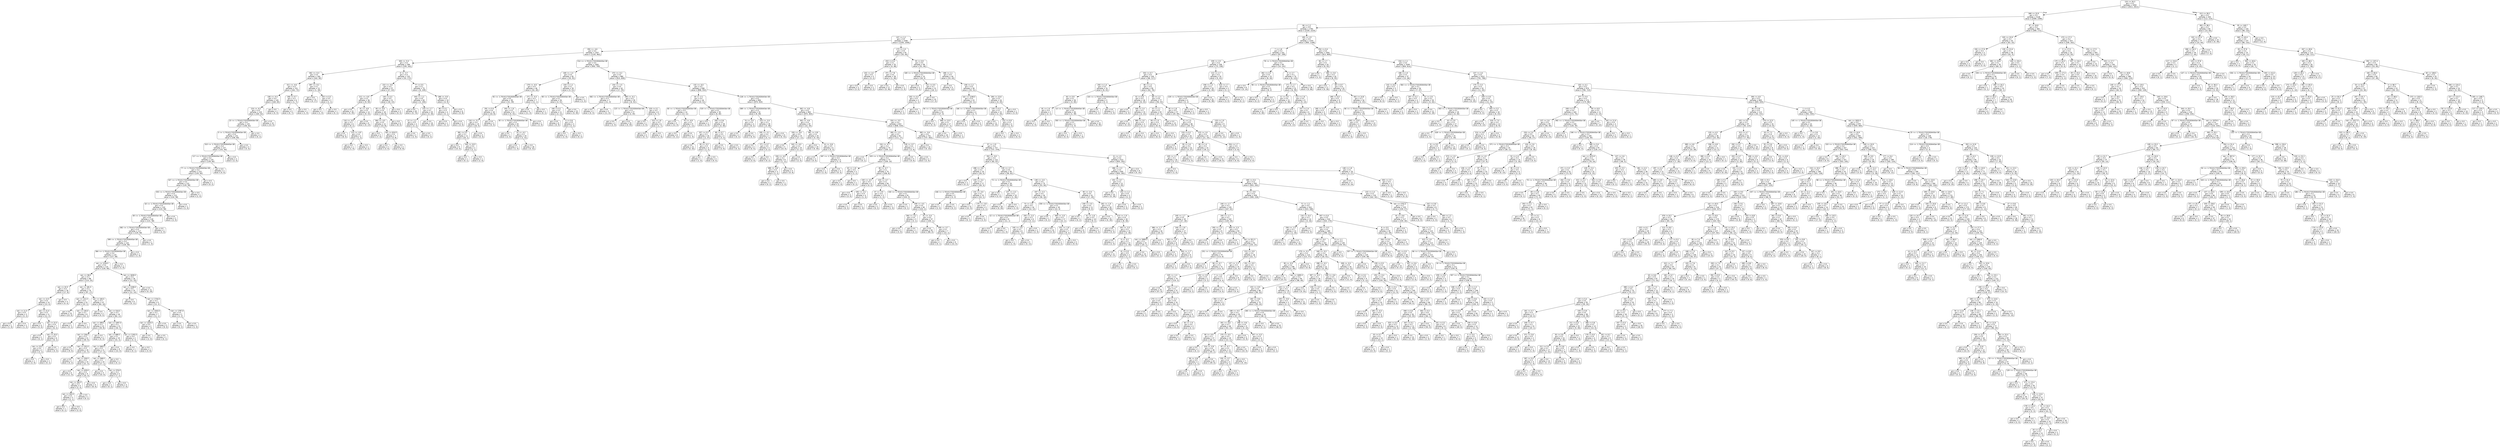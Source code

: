 digraph Tree {
node [shape=box, style="rounded", color="black", fontname=helvetica] ;
edge [fontname=helvetica] ;
0 [label="124 <= 34.3\ngini = 0.5\nsamples = 3350\nvalue = [2611, 2611]"] ;
1 [label="368 <= 15.9\ngini = 0.5\nsamples = 3146\nvalue = [2499, 2396]"] ;
0 -> 1 [labeldistance=2.5, labelangle=45, headlabel="True"] ;
2 [label="84 <= 1.2\ngini = 0.5\nsamples = 2781\nvalue = [2100, 2224]"] ;
1 -> 2 ;
3 [label="227 <= 1.2\ngini = 0.5\nsamples = 1448\nvalue = [1200, 1056]"] ;
2 -> 3 ;
4 [label="350 <= -4.6\ngini = 0.5\nsamples = 1357\nvalue = [1145, 962]"] ;
3 -> 4 ;
5 [label="300 <= -5.3\ngini = 0.5\nsamples = 296\nvalue = [195, 262]"] ;
4 -> 5 ;
6 [label="362 <= -5.3\ngini = 0.5\nsamples = 164\nvalue = [162, 90]"] ;
5 -> 6 ;
7 [label="311 <= -4.6\ngini = 0.4\nsamples = 151\nvalue = [161, 72]"] ;
6 -> 7 ;
8 [label="106 <= -0.3\ngini = 0.4\nsamples = 145\nvalue = [160, 65]"] ;
7 -> 8 ;
9 [label="124 <= -6.2\ngini = 0.4\nsamples = 143\nvalue = [160, 62]"] ;
8 -> 9 ;
10 [label="23 <= -1.7014117331926443e+38\ngini = 0.4\nsamples = 133\nvalue = [146, 62]"] ;
9 -> 10 ;
11 [label="0 <= -1.7014117331926443e+38\ngini = 0.4\nsamples = 131\nvalue = [146, 60]"] ;
10 -> 11 ;
12 [label="310 <= -1.7014117331926443e+38\ngini = 0.4\nsamples = 127\nvalue = [141, 60]"] ;
11 -> 12 ;
13 [label="117 <= -1.7014117331926443e+38\ngini = 0.4\nsamples = 125\nvalue = [139, 60]"] ;
12 -> 13 ;
14 [label="77 <= -1.7014117331926443e+38\ngini = 0.4\nsamples = 123\nvalue = [135, 60]"] ;
13 -> 14 ;
15 [label="327 <= -1.7014117331926443e+38\ngini = 0.4\nsamples = 122\nvalue = [135, 58]"] ;
14 -> 15 ;
16 [label="353 <= -1.7014117331926443e+38\ngini = 0.4\nsamples = 121\nvalue = [134, 58]"] ;
15 -> 16 ;
17 [label="18 <= -1.7014117331926443e+38\ngini = 0.4\nsamples = 120\nvalue = [133, 58]"] ;
16 -> 17 ;
18 [label="39 <= -1.7014117331926443e+38\ngini = 0.4\nsamples = 118\nvalue = [131, 58]"] ;
17 -> 18 ;
19 [label="382 <= -1.7014117331926443e+38\ngini = 0.4\nsamples = 117\nvalue = [129, 58]"] ;
18 -> 19 ;
20 [label="399 <= -1.7014117331926443e+38\ngini = 0.4\nsamples = 116\nvalue = [128, 58]"] ;
19 -> 20 ;
21 [label="384 <= -1.7014117331926443e+38\ngini = 0.4\nsamples = 115\nvalue = [127, 58]"] ;
20 -> 21 ;
22 [label="rain <= 1226.5\ngini = 0.4\nsamples = 114\nvalue = [126, 58]"] ;
21 -> 22 ;
23 [label="rain <= 38.0\ngini = 0.3\nsamples = 88\nvalue = [114, 25]"] ;
22 -> 23 ;
24 [label="rain <= 32.5\ngini = 0.4\nsamples = 18\nvalue = [17, 8]"] ;
23 -> 24 ;
25 [label="rain <= 12.5\ngini = 0.4\nsamples = 14\nvalue = [13, 4]"] ;
24 -> 25 ;
26 [label="rain <= 11.5\ngini = 0.5\nsamples = 3\nvalue = [2, 2]"] ;
25 -> 26 ;
27 [label="gini = 0.0\nsamples = 1\nvalue = [1, 0]"] ;
26 -> 27 ;
28 [label="gini = 0.4\nsamples = 2\nvalue = [1, 2]"] ;
26 -> 28 ;
29 [label="rain <= 21.0\ngini = 0.3\nsamples = 11\nvalue = [11, 2]"] ;
25 -> 29 ;
30 [label="gini = 0.0\nsamples = 4\nvalue = [5, 0]"] ;
29 -> 30 ;
31 [label="rain <= 22.5\ngini = 0.4\nsamples = 7\nvalue = [6, 2]"] ;
29 -> 31 ;
32 [label="gini = 0.0\nsamples = 1\nvalue = [0, 1]"] ;
31 -> 32 ;
33 [label="rain <= 25.5\ngini = 0.2\nsamples = 6\nvalue = [6, 1]"] ;
31 -> 33 ;
34 [label="rain <= 23.5\ngini = 0.4\nsamples = 2\nvalue = [2, 1]"] ;
33 -> 34 ;
35 [label="gini = 0.0\nsamples = 1\nvalue = [2, 0]"] ;
34 -> 35 ;
36 [label="gini = 0.0\nsamples = 1\nvalue = [0, 1]"] ;
34 -> 36 ;
37 [label="gini = 0.0\nsamples = 4\nvalue = [4, 0]"] ;
33 -> 37 ;
38 [label="gini = 0.5\nsamples = 4\nvalue = [4, 4]"] ;
24 -> 38 ;
39 [label="rain <= 181.5\ngini = 0.3\nsamples = 70\nvalue = [97, 17]"] ;
23 -> 39 ;
40 [label="rain <= 121.5\ngini = 0.1\nsamples = 23\nvalue = [33, 1]"] ;
39 -> 40 ;
41 [label="gini = 0.0\nsamples = 15\nvalue = [23, 0]"] ;
40 -> 41 ;
42 [label="rain <= 140.0\ngini = 0.2\nsamples = 8\nvalue = [10, 1]"] ;
40 -> 42 ;
43 [label="gini = 0.0\nsamples = 1\nvalue = [0, 1]"] ;
42 -> 43 ;
44 [label="gini = 0.0\nsamples = 7\nvalue = [10, 0]"] ;
42 -> 44 ;
45 [label="rain <= 183.5\ngini = 0.3\nsamples = 47\nvalue = [64, 16]"] ;
39 -> 45 ;
46 [label="gini = 0.0\nsamples = 3\nvalue = [0, 5]"] ;
45 -> 46 ;
47 [label="rain <= 516.5\ngini = 0.3\nsamples = 44\nvalue = [64, 11]"] ;
45 -> 47 ;
48 [label="rain <= 499.5\ngini = 0.3\nsamples = 23\nvalue = [30, 8]"] ;
47 -> 48 ;
49 [label="rain <= 236.0\ngini = 0.2\nsamples = 21\nvalue = [30, 5]"] ;
48 -> 49 ;
50 [label="gini = 0.0\nsamples = 5\nvalue = [9, 0]"] ;
49 -> 50 ;
51 [label="rain <= 252.0\ngini = 0.3\nsamples = 16\nvalue = [21, 5]"] ;
49 -> 51 ;
52 [label="gini = 0.0\nsamples = 1\nvalue = [0, 2]"] ;
51 -> 52 ;
53 [label="rain <= 326.5\ngini = 0.2\nsamples = 15\nvalue = [21, 3]"] ;
51 -> 53 ;
54 [label="gini = 0.0\nsamples = 6\nvalue = [11, 0]"] ;
53 -> 54 ;
55 [label="rain <= 429.0\ngini = 0.4\nsamples = 9\nvalue = [10, 3]"] ;
53 -> 55 ;
56 [label="rain <= 392.5\ngini = 0.5\nsamples = 4\nvalue = [2, 3]"] ;
55 -> 56 ;
57 [label="rain <= 343.5\ngini = 0.4\nsamples = 3\nvalue = [2, 1]"] ;
56 -> 57 ;
58 [label="gini = 0.0\nsamples = 1\nvalue = [0, 1]"] ;
57 -> 58 ;
59 [label="gini = 0.0\nsamples = 2\nvalue = [2, 0]"] ;
57 -> 59 ;
60 [label="gini = 0.0\nsamples = 1\nvalue = [0, 2]"] ;
56 -> 60 ;
61 [label="gini = 0.0\nsamples = 5\nvalue = [8, 0]"] ;
55 -> 61 ;
62 [label="gini = 0.0\nsamples = 2\nvalue = [0, 3]"] ;
48 -> 62 ;
63 [label="rain <= 1097.0\ngini = 0.1\nsamples = 21\nvalue = [34, 3]"] ;
47 -> 63 ;
64 [label="rain <= 689.5\ngini = 0.1\nsamples = 19\nvalue = [31, 2]"] ;
63 -> 64 ;
65 [label="rain <= 660.5\ngini = 0.2\nsamples = 11\nvalue = [17, 2]"] ;
64 -> 65 ;
66 [label="rain <= 568.0\ngini = 0.1\nsamples = 10\nvalue = [17, 1]"] ;
65 -> 66 ;
67 [label="gini = 0.0\nsamples = 5\nvalue = [10, 0]"] ;
66 -> 67 ;
68 [label="rain <= 576.0\ngini = 0.2\nsamples = 5\nvalue = [7, 1]"] ;
66 -> 68 ;
69 [label="gini = 0.0\nsamples = 1\nvalue = [0, 1]"] ;
68 -> 69 ;
70 [label="gini = 0.0\nsamples = 4\nvalue = [7, 0]"] ;
68 -> 70 ;
71 [label="gini = 0.0\nsamples = 1\nvalue = [0, 1]"] ;
65 -> 71 ;
72 [label="gini = 0.0\nsamples = 8\nvalue = [14, 0]"] ;
64 -> 72 ;
73 [label="rain <= 1192.0\ngini = 0.4\nsamples = 2\nvalue = [3, 1]"] ;
63 -> 73 ;
74 [label="gini = 0.0\nsamples = 1\nvalue = [0, 1]"] ;
73 -> 74 ;
75 [label="gini = 0.0\nsamples = 1\nvalue = [3, 0]"] ;
73 -> 75 ;
76 [label="rain <= 1828.5\ngini = 0.4\nsamples = 26\nvalue = [12, 33]"] ;
22 -> 76 ;
77 [label="rain <= 1338.0\ngini = 0.5\nsamples = 15\nvalue = [12, 14]"] ;
76 -> 77 ;
78 [label="gini = 0.0\nsamples = 6\nvalue = [0, 11]"] ;
77 -> 78 ;
79 [label="rain <= 1734.5\ngini = 0.3\nsamples = 9\nvalue = [12, 3]"] ;
77 -> 79 ;
80 [label="rain <= 1503.5\ngini = 0.2\nsamples = 7\nvalue = [11, 1]"] ;
79 -> 80 ;
81 [label="rain <= 1425.5\ngini = 0.4\nsamples = 2\nvalue = [2, 1]"] ;
80 -> 81 ;
82 [label="gini = 0.0\nsamples = 1\nvalue = [2, 0]"] ;
81 -> 82 ;
83 [label="gini = 0.0\nsamples = 1\nvalue = [0, 1]"] ;
81 -> 83 ;
84 [label="gini = 0.0\nsamples = 5\nvalue = [9, 0]"] ;
80 -> 84 ;
85 [label="rain <= 1787.0\ngini = 0.4\nsamples = 2\nvalue = [1, 2]"] ;
79 -> 85 ;
86 [label="gini = 0.0\nsamples = 1\nvalue = [0, 2]"] ;
85 -> 86 ;
87 [label="gini = 0.0\nsamples = 1\nvalue = [1, 0]"] ;
85 -> 87 ;
88 [label="gini = 0.0\nsamples = 11\nvalue = [0, 19]"] ;
76 -> 88 ;
89 [label="gini = 0.0\nsamples = 1\nvalue = [1, 0]"] ;
21 -> 89 ;
90 [label="gini = 0.0\nsamples = 1\nvalue = [1, 0]"] ;
20 -> 90 ;
91 [label="gini = 0.0\nsamples = 1\nvalue = [1, 0]"] ;
19 -> 91 ;
92 [label="gini = 0.0\nsamples = 1\nvalue = [2, 0]"] ;
18 -> 92 ;
93 [label="gini = 0.0\nsamples = 2\nvalue = [2, 0]"] ;
17 -> 93 ;
94 [label="gini = 0.0\nsamples = 1\nvalue = [1, 0]"] ;
16 -> 94 ;
95 [label="gini = 0.0\nsamples = 1\nvalue = [1, 0]"] ;
15 -> 95 ;
96 [label="gini = 0.0\nsamples = 1\nvalue = [0, 2]"] ;
14 -> 96 ;
97 [label="gini = 0.0\nsamples = 2\nvalue = [4, 0]"] ;
13 -> 97 ;
98 [label="gini = 0.0\nsamples = 2\nvalue = [2, 0]"] ;
12 -> 98 ;
99 [label="gini = 0.0\nsamples = 4\nvalue = [5, 0]"] ;
11 -> 99 ;
100 [label="gini = 0.0\nsamples = 2\nvalue = [0, 2]"] ;
10 -> 100 ;
101 [label="gini = 0.0\nsamples = 10\nvalue = [14, 0]"] ;
9 -> 101 ;
102 [label="gini = 0.0\nsamples = 2\nvalue = [0, 3]"] ;
8 -> 102 ;
103 [label="196 <= 0.7\ngini = 0.2\nsamples = 6\nvalue = [1, 7]"] ;
7 -> 103 ;
104 [label="gini = 0.0\nsamples = 5\nvalue = [0, 7]"] ;
103 -> 104 ;
105 [label="gini = 0.0\nsamples = 1\nvalue = [1, 0]"] ;
103 -> 105 ;
106 [label="397 <= -0.2\ngini = 0.1\nsamples = 13\nvalue = [1, 18]"] ;
6 -> 106 ;
107 [label="gini = 0.0\nsamples = 11\nvalue = [0, 17]"] ;
106 -> 107 ;
108 [label="333 <= 0.3\ngini = 0.5\nsamples = 2\nvalue = [1, 1]"] ;
106 -> 108 ;
109 [label="gini = 0.0\nsamples = 1\nvalue = [1, 0]"] ;
108 -> 109 ;
110 [label="gini = 0.0\nsamples = 1\nvalue = [0, 1]"] ;
108 -> 110 ;
111 [label="6 <= -3.7\ngini = 0.3\nsamples = 132\nvalue = [33, 172]"] ;
5 -> 111 ;
112 [label="222 <= -4.6\ngini = 0.4\nsamples = 57\nvalue = [27, 63]"] ;
111 -> 112 ;
113 [label="211 <= -4.9\ngini = 0.3\nsamples = 36\nvalue = [9, 50]"] ;
112 -> 113 ;
114 [label="gini = 0.0\nsamples = 22\nvalue = [0, 35]"] ;
113 -> 114 ;
115 [label="41 <= -4.8\ngini = 0.5\nsamples = 14\nvalue = [9, 15]"] ;
113 -> 115 ;
116 [label="116 <= -4.9\ngini = 0.3\nsamples = 6\nvalue = [9, 2]"] ;
115 -> 116 ;
117 [label="gini = 0.0\nsamples = 4\nvalue = [8, 0]"] ;
116 -> 117 ;
118 [label="123 <= -4.9\ngini = 0.4\nsamples = 2\nvalue = [1, 2]"] ;
116 -> 118 ;
119 [label="gini = 0.0\nsamples = 1\nvalue = [1, 0]"] ;
118 -> 119 ;
120 [label="gini = 0.0\nsamples = 1\nvalue = [0, 2]"] ;
118 -> 120 ;
121 [label="gini = 0.0\nsamples = 8\nvalue = [0, 13]"] ;
115 -> 121 ;
122 [label="145 <= 0.3\ngini = 0.5\nsamples = 21\nvalue = [18, 13]"] ;
112 -> 122 ;
123 [label="83 <= -4.6\ngini = 0.4\nsamples = 18\nvalue = [18, 8]"] ;
122 -> 123 ;
124 [label="364 <= -4.5\ngini = 0.5\nsamples = 12\nvalue = [10, 8]"] ;
123 -> 124 ;
125 [label="gini = 0.0\nsamples = 5\nvalue = [7, 0]"] ;
124 -> 125 ;
126 [label="rain <= 624.5\ngini = 0.4\nsamples = 7\nvalue = [3, 8]"] ;
124 -> 126 ;
127 [label="gini = 0.0\nsamples = 3\nvalue = [3, 0]"] ;
126 -> 127 ;
128 [label="gini = 0.0\nsamples = 4\nvalue = [0, 8]"] ;
126 -> 128 ;
129 [label="gini = 0.0\nsamples = 6\nvalue = [8, 0]"] ;
123 -> 129 ;
130 [label="gini = 0.0\nsamples = 3\nvalue = [0, 5]"] ;
122 -> 130 ;
131 [label="77 <= 0.5\ngini = 0.1\nsamples = 75\nvalue = [6, 109]"] ;
111 -> 131 ;
132 [label="343 <= -1.2\ngini = 0.0\nsamples = 65\nvalue = [2, 100]"] ;
131 -> 132 ;
133 [label="gini = 0.0\nsamples = 45\nvalue = [0, 74]"] ;
132 -> 133 ;
134 [label="215 <= -1.7\ngini = 0.1\nsamples = 20\nvalue = [2, 26]"] ;
132 -> 134 ;
135 [label="13 <= -1.2\ngini = 0.5\nsamples = 4\nvalue = [2, 2]"] ;
134 -> 135 ;
136 [label="gini = 0.0\nsamples = 2\nvalue = [2, 0]"] ;
135 -> 136 ;
137 [label="gini = 0.0\nsamples = 2\nvalue = [0, 2]"] ;
135 -> 137 ;
138 [label="gini = 0.0\nsamples = 16\nvalue = [0, 24]"] ;
134 -> 138 ;
139 [label="188 <= -0.0\ngini = 0.4\nsamples = 10\nvalue = [4, 9]"] ;
131 -> 139 ;
140 [label="80 <= 0.1\ngini = 0.3\nsamples = 4\nvalue = [4, 1]"] ;
139 -> 140 ;
141 [label="gini = 0.0\nsamples = 1\nvalue = [0, 1]"] ;
140 -> 141 ;
142 [label="gini = 0.0\nsamples = 3\nvalue = [4, 0]"] ;
140 -> 142 ;
143 [label="gini = 0.0\nsamples = 6\nvalue = [0, 8]"] ;
139 -> 143 ;
144 [label="214 <= -1.7014117331926443e+38\ngini = 0.5\nsamples = 1061\nvalue = [950, 700]"] ;
4 -> 144 ;
145 [label="169 <= -1.4\ngini = 0.4\nsamples = 81\nvalue = [35, 91]"] ;
144 -> 145 ;
146 [label="179 <= -0.5\ngini = 0.5\nsamples = 46\nvalue = [32, 40]"] ;
145 -> 146 ;
147 [label="92 <= -1.7014117331926443e+38\ngini = 0.5\nsamples = 39\nvalue = [21, 39]"] ;
146 -> 147 ;
148 [label="291 <= 0.4\ngini = 0.4\nsamples = 18\nvalue = [16, 8]"] ;
147 -> 148 ;
149 [label="116 <= -3.1\ngini = 0.4\nsamples = 15\nvalue = [16, 5]"] ;
148 -> 149 ;
150 [label="381 <= 5.5\ngini = 0.1\nsamples = 11\nvalue = [16, 1]"] ;
149 -> 150 ;
151 [label="gini = 0.0\nsamples = 9\nvalue = [14, 0]"] ;
150 -> 151 ;
152 [label="345 <= 10.5\ngini = 0.4\nsamples = 2\nvalue = [2, 1]"] ;
150 -> 152 ;
153 [label="gini = 0.0\nsamples = 1\nvalue = [0, 1]"] ;
152 -> 153 ;
154 [label="gini = 0.0\nsamples = 1\nvalue = [2, 0]"] ;
152 -> 154 ;
155 [label="gini = 0.0\nsamples = 4\nvalue = [0, 4]"] ;
149 -> 155 ;
156 [label="gini = 0.0\nsamples = 3\nvalue = [0, 3]"] ;
148 -> 156 ;
157 [label="193 <= -1.6\ngini = 0.2\nsamples = 21\nvalue = [5, 31]"] ;
147 -> 157 ;
158 [label="35 <= -1.7014117331926443e+38\ngini = 0.2\nsamples = 20\nvalue = [3, 31]"] ;
157 -> 158 ;
159 [label="gini = 0.0\nsamples = 1\nvalue = [2, 0]"] ;
158 -> 159 ;
160 [label="14 <= -4.2\ngini = 0.1\nsamples = 19\nvalue = [1, 31]"] ;
158 -> 160 ;
161 [label="gini = 0.0\nsamples = 1\nvalue = [1, 0]"] ;
160 -> 161 ;
162 [label="gini = 0.0\nsamples = 18\nvalue = [0, 31]"] ;
160 -> 162 ;
163 [label="gini = 0.0\nsamples = 1\nvalue = [2, 0]"] ;
157 -> 163 ;
164 [label="271 <= -0.3\ngini = 0.2\nsamples = 7\nvalue = [11, 1]"] ;
146 -> 164 ;
165 [label="gini = 0.0\nsamples = 6\nvalue = [11, 0]"] ;
164 -> 165 ;
166 [label="gini = 0.0\nsamples = 1\nvalue = [0, 1]"] ;
164 -> 166 ;
167 [label="220 <= 1.2\ngini = 0.1\nsamples = 35\nvalue = [3, 51]"] ;
145 -> 167 ;
168 [label="90 <= -1.7014117331926443e+38\ngini = 0.1\nsamples = 34\nvalue = [2, 51]"] ;
167 -> 168 ;
169 [label="100 <= 0.1\ngini = 0.3\nsamples = 11\nvalue = [2, 11]"] ;
168 -> 169 ;
170 [label="gini = 0.0\nsamples = 8\nvalue = [0, 9]"] ;
169 -> 170 ;
171 [label="4 <= 0.6\ngini = 0.5\nsamples = 3\nvalue = [2, 2]"] ;
169 -> 171 ;
172 [label="gini = 0.0\nsamples = 2\nvalue = [2, 0]"] ;
171 -> 172 ;
173 [label="gini = 0.0\nsamples = 1\nvalue = [0, 2]"] ;
171 -> 173 ;
174 [label="gini = 0.0\nsamples = 23\nvalue = [0, 40]"] ;
168 -> 174 ;
175 [label="gini = 0.0\nsamples = 1\nvalue = [1, 0]"] ;
167 -> 175 ;
176 [label="372 <= -5.2\ngini = 0.5\nsamples = 980\nvalue = [915, 609]"] ;
144 -> 176 ;
177 [label="154 <= -1.5\ngini = 0.4\nsamples = 42\nvalue = [17, 55]"] ;
176 -> 177 ;
178 [label="382 <= -1.7014117331926443e+38\ngini = 0.3\nsamples = 7\nvalue = [11, 3]"] ;
177 -> 178 ;
179 [label="gini = 0.0\nsamples = 2\nvalue = [0, 3]"] ;
178 -> 179 ;
180 [label="gini = 0.0\nsamples = 5\nvalue = [11, 0]"] ;
178 -> 180 ;
181 [label="399 <= -0.1\ngini = 0.2\nsamples = 35\nvalue = [6, 52]"] ;
177 -> 181 ;
182 [label="123 <= -1.7014117331926443e+38\ngini = 0.1\nsamples = 27\nvalue = [2, 45]"] ;
181 -> 182 ;
183 [label="gini = 0.0\nsamples = 2\nvalue = [2, 0]"] ;
182 -> 183 ;
184 [label="gini = 0.0\nsamples = 25\nvalue = [0, 45]"] ;
182 -> 184 ;
185 [label="129 <= 0.1\ngini = 0.5\nsamples = 8\nvalue = [4, 7]"] ;
181 -> 185 ;
186 [label="gini = 0.0\nsamples = 2\nvalue = [3, 0]"] ;
185 -> 186 ;
187 [label="215 <= 1.8\ngini = 0.2\nsamples = 6\nvalue = [1, 7]"] ;
185 -> 187 ;
188 [label="gini = 0.0\nsamples = 5\nvalue = [0, 7]"] ;
187 -> 188 ;
189 [label="gini = 0.0\nsamples = 1\nvalue = [1, 0]"] ;
187 -> 189 ;
190 [label="132 <= -6.0\ngini = 0.5\nsamples = 938\nvalue = [898, 554]"] ;
176 -> 190 ;
191 [label="18 <= -2.1\ngini = 0.4\nsamples = 44\nvalue = [19, 51]"] ;
190 -> 191 ;
192 [label="60 <= -1.7014117331926443e+38\ngini = 0.5\nsamples = 14\nvalue = [13, 11]"] ;
191 -> 192 ;
193 [label="gini = 0.0\nsamples = 5\nvalue = [12, 0]"] ;
192 -> 193 ;
194 [label="70 <= -4.9\ngini = 0.2\nsamples = 9\nvalue = [1, 11]"] ;
192 -> 194 ;
195 [label="gini = 0.0\nsamples = 8\nvalue = [0, 11]"] ;
194 -> 195 ;
196 [label="gini = 0.0\nsamples = 1\nvalue = [1, 0]"] ;
194 -> 196 ;
197 [label="319 <= -1.7014117331926443e+38\ngini = 0.2\nsamples = 30\nvalue = [6, 40]"] ;
191 -> 197 ;
198 [label="gini = 0.0\nsamples = 2\nvalue = [2, 0]"] ;
197 -> 198 ;
199 [label="205 <= 0.6\ngini = 0.2\nsamples = 28\nvalue = [4, 40]"] ;
197 -> 199 ;
200 [label="257 <= 0.3\ngini = 0.1\nsamples = 25\nvalue = [1, 37]"] ;
199 -> 200 ;
201 [label="gini = 0.0\nsamples = 21\nvalue = [0, 32]"] ;
200 -> 201 ;
202 [label="39 <= -0.3\ngini = 0.3\nsamples = 4\nvalue = [1, 5]"] ;
200 -> 202 ;
203 [label="gini = 0.0\nsamples = 1\nvalue = [1, 0]"] ;
202 -> 203 ;
204 [label="gini = 0.0\nsamples = 3\nvalue = [0, 5]"] ;
202 -> 204 ;
205 [label="89 <= 0.7\ngini = 0.5\nsamples = 3\nvalue = [3, 3]"] ;
199 -> 205 ;
206 [label="gini = 0.0\nsamples = 1\nvalue = [3, 0]"] ;
205 -> 206 ;
207 [label="gini = 0.0\nsamples = 2\nvalue = [0, 3]"] ;
205 -> 207 ;
208 [label="128 <= -1.7014117331926443e+38\ngini = 0.5\nsamples = 894\nvalue = [879, 503]"] ;
190 -> 208 ;
209 [label="389 <= -1.7014117331926443e+38\ngini = 0.3\nsamples = 32\nvalue = [9, 40]"] ;
208 -> 209 ;
210 [label="74 <= -3.0\ngini = 0.4\nsamples = 4\nvalue = [6, 2]"] ;
209 -> 210 ;
211 [label="gini = 0.0\nsamples = 2\nvalue = [0, 2]"] ;
210 -> 211 ;
212 [label="gini = 0.0\nsamples = 2\nvalue = [6, 0]"] ;
210 -> 212 ;
213 [label="223 <= -2.0\ngini = 0.1\nsamples = 28\nvalue = [3, 38]"] ;
209 -> 213 ;
214 [label="205 <= -3.1\ngini = 0.4\nsamples = 7\nvalue = [3, 7]"] ;
213 -> 214 ;
215 [label="gini = 0.0\nsamples = 4\nvalue = [0, 5]"] ;
214 -> 215 ;
216 [label="271 <= 0.7\ngini = 0.5\nsamples = 3\nvalue = [3, 2]"] ;
214 -> 216 ;
217 [label="gini = 0.0\nsamples = 2\nvalue = [3, 0]"] ;
216 -> 217 ;
218 [label="gini = 0.0\nsamples = 1\nvalue = [0, 2]"] ;
216 -> 218 ;
219 [label="gini = 0.0\nsamples = 21\nvalue = [0, 31]"] ;
213 -> 219 ;
220 [label="362 <= -4.6\ngini = 0.5\nsamples = 862\nvalue = [870, 463]"] ;
208 -> 220 ;
221 [label="302 <= -4.6\ngini = 0.4\nsamples = 40\nvalue = [22, 44]"] ;
220 -> 221 ;
222 [label="326 <= -4.6\ngini = 0.5\nsamples = 15\nvalue = [17, 11]"] ;
221 -> 222 ;
223 [label="gini = 0.0\nsamples = 5\nvalue = [14, 0]"] ;
222 -> 223 ;
224 [label="343 <= -4.0\ngini = 0.3\nsamples = 10\nvalue = [3, 11]"] ;
222 -> 224 ;
225 [label="326 <= -4.0\ngini = 0.2\nsamples = 8\nvalue = [1, 11]"] ;
224 -> 225 ;
226 [label="388 <= -4.6\ngini = 0.4\nsamples = 3\nvalue = [1, 2]"] ;
225 -> 226 ;
227 [label="gini = 0.0\nsamples = 2\nvalue = [0, 2]"] ;
226 -> 227 ;
228 [label="gini = 0.0\nsamples = 1\nvalue = [1, 0]"] ;
226 -> 228 ;
229 [label="gini = 0.0\nsamples = 5\nvalue = [0, 9]"] ;
225 -> 229 ;
230 [label="gini = 0.0\nsamples = 2\nvalue = [2, 0]"] ;
224 -> 230 ;
231 [label="381 <= -0.8\ngini = 0.2\nsamples = 25\nvalue = [5, 33]"] ;
221 -> 231 ;
232 [label="gini = 0.0\nsamples = 19\nvalue = [0, 30]"] ;
231 -> 232 ;
233 [label="14 <= -0.6\ngini = 0.5\nsamples = 6\nvalue = [5, 3]"] ;
231 -> 233 ;
234 [label="gini = 0.0\nsamples = 2\nvalue = [4, 0]"] ;
233 -> 234 ;
235 [label="287 <= -1.7014117331926443e+38\ngini = 0.4\nsamples = 4\nvalue = [1, 3]"] ;
233 -> 235 ;
236 [label="gini = 0.0\nsamples = 1\nvalue = [1, 0]"] ;
235 -> 236 ;
237 [label="gini = 0.0\nsamples = 3\nvalue = [0, 3]"] ;
235 -> 237 ;
238 [label="324 <= -3.5\ngini = 0.4\nsamples = 822\nvalue = [848, 419]"] ;
220 -> 238 ;
239 [label="283 <= -1.5\ngini = 0.2\nsamples = 81\nvalue = [111, 17]"] ;
238 -> 239 ;
240 [label="154 <= -4.7\ngini = 0.2\nsamples = 74\nvalue = [109, 11]"] ;
239 -> 240 ;
241 [label="gini = 0.0\nsamples = 1\nvalue = [0, 1]"] ;
240 -> 241 ;
242 [label="325 <= -1.7014117331926443e+38\ngini = 0.2\nsamples = 73\nvalue = [109, 10]"] ;
240 -> 242 ;
243 [label="63 <= -1.8\ngini = 0.4\nsamples = 3\nvalue = [1, 2]"] ;
242 -> 243 ;
244 [label="gini = 0.0\nsamples = 1\nvalue = [1, 0]"] ;
243 -> 244 ;
245 [label="gini = 0.0\nsamples = 2\nvalue = [0, 2]"] ;
243 -> 245 ;
246 [label="46 <= -4.7\ngini = 0.1\nsamples = 70\nvalue = [108, 8]"] ;
242 -> 246 ;
247 [label="230 <= -4.5\ngini = 0.5\nsamples = 6\nvalue = [4, 3]"] ;
246 -> 247 ;
248 [label="gini = 0.0\nsamples = 2\nvalue = [3, 0]"] ;
247 -> 248 ;
249 [label="292 <= -4.1\ngini = 0.4\nsamples = 4\nvalue = [1, 3]"] ;
247 -> 249 ;
250 [label="gini = 0.0\nsamples = 3\nvalue = [0, 3]"] ;
249 -> 250 ;
251 [label="gini = 0.0\nsamples = 1\nvalue = [1, 0]"] ;
249 -> 251 ;
252 [label="224 <= -4.7\ngini = 0.1\nsamples = 64\nvalue = [104, 5]"] ;
246 -> 252 ;
253 [label="37 <= -3.9\ngini = 0.4\nsamples = 3\nvalue = [1, 2]"] ;
252 -> 253 ;
254 [label="gini = 0.0\nsamples = 2\nvalue = [0, 2]"] ;
253 -> 254 ;
255 [label="gini = 0.0\nsamples = 1\nvalue = [1, 0]"] ;
253 -> 255 ;
256 [label="150 <= -1.7014117331926443e+38\ngini = 0.1\nsamples = 61\nvalue = [103, 3]"] ;
252 -> 256 ;
257 [label="gini = 0.0\nsamples = 1\nvalue = [0, 1]"] ;
256 -> 257 ;
258 [label="209 <= -4.5\ngini = 0.0\nsamples = 60\nvalue = [103, 2]"] ;
256 -> 258 ;
259 [label="364 <= -4.2\ngini = 0.4\nsamples = 3\nvalue = [3, 1]"] ;
258 -> 259 ;
260 [label="gini = 0.0\nsamples = 2\nvalue = [3, 0]"] ;
259 -> 260 ;
261 [label="gini = 0.0\nsamples = 1\nvalue = [0, 1]"] ;
259 -> 261 ;
262 [label="41 <= -3.4\ngini = 0.0\nsamples = 57\nvalue = [100, 1]"] ;
258 -> 262 ;
263 [label="gini = 0.0\nsamples = 50\nvalue = [86, 0]"] ;
262 -> 263 ;
264 [label="309 <= -3.7\ngini = 0.1\nsamples = 7\nvalue = [14, 1]"] ;
262 -> 264 ;
265 [label="gini = 0.0\nsamples = 1\nvalue = [0, 1]"] ;
264 -> 265 ;
266 [label="gini = 0.0\nsamples = 6\nvalue = [14, 0]"] ;
264 -> 266 ;
267 [label="139 <= -0.7\ngini = 0.4\nsamples = 7\nvalue = [2, 6]"] ;
239 -> 267 ;
268 [label="gini = 0.0\nsamples = 5\nvalue = [0, 6]"] ;
267 -> 268 ;
269 [label="gini = 0.0\nsamples = 2\nvalue = [2, 0]"] ;
267 -> 269 ;
270 [label="383 <= -3.6\ngini = 0.5\nsamples = 741\nvalue = [737, 402]"] ;
238 -> 270 ;
271 [label="gini = 0.0\nsamples = 14\nvalue = [0, 23]"] ;
270 -> 271 ;
272 [label="57 <= -1.9\ngini = 0.4\nsamples = 727\nvalue = [737, 379]"] ;
270 -> 272 ;
273 [label="352 <= -3.0\ngini = 0.5\nsamples = 114\nvalue = [82, 87]"] ;
272 -> 273 ;
274 [label="288 <= -3.6\ngini = 0.3\nsamples = 19\nvalue = [26, 5]"] ;
273 -> 274 ;
275 [label="gini = 0.0\nsamples = 2\nvalue = [0, 2]"] ;
274 -> 275 ;
276 [label="229 <= -3.4\ngini = 0.2\nsamples = 17\nvalue = [26, 3]"] ;
274 -> 276 ;
277 [label="246 <= -1.7014117331926443e+38\ngini = 0.5\nsamples = 2\nvalue = [2, 2]"] ;
276 -> 277 ;
278 [label="gini = 0.0\nsamples = 1\nvalue = [2, 0]"] ;
277 -> 278 ;
279 [label="gini = 0.0\nsamples = 1\nvalue = [0, 2]"] ;
277 -> 279 ;
280 [label="131 <= -3.0\ngini = 0.1\nsamples = 15\nvalue = [24, 1]"] ;
276 -> 280 ;
281 [label="gini = 0.0\nsamples = 12\nvalue = [21, 0]"] ;
280 -> 281 ;
282 [label="175 <= -2.8\ngini = 0.4\nsamples = 3\nvalue = [3, 1]"] ;
280 -> 282 ;
283 [label="gini = 0.0\nsamples = 1\nvalue = [0, 1]"] ;
282 -> 283 ;
284 [label="gini = 0.0\nsamples = 2\nvalue = [3, 0]"] ;
282 -> 284 ;
285 [label="130 <= -2.7\ngini = 0.5\nsamples = 95\nvalue = [56, 82]"] ;
273 -> 285 ;
286 [label="72 <= -1.7014117331926443e+38\ngini = 0.2\nsamples = 20\nvalue = [3, 26]"] ;
285 -> 286 ;
287 [label="gini = 0.0\nsamples = 1\nvalue = [2, 0]"] ;
286 -> 287 ;
288 [label="137 <= -2.3\ngini = 0.1\nsamples = 19\nvalue = [1, 26]"] ;
286 -> 288 ;
289 [label="gini = 0.0\nsamples = 18\nvalue = [0, 26]"] ;
288 -> 289 ;
290 [label="gini = 0.0\nsamples = 1\nvalue = [1, 0]"] ;
288 -> 290 ;
291 [label="138 <= -2.0\ngini = 0.5\nsamples = 75\nvalue = [53, 56]"] ;
285 -> 291 ;
292 [label="337 <= -2.3\ngini = 0.4\nsamples = 34\nvalue = [36, 16]"] ;
291 -> 292 ;
293 [label="73 <= -2.5\ngini = 0.5\nsamples = 16\nvalue = [14, 12]"] ;
292 -> 293 ;
294 [label="22 <= -1.7014117331926443e+38\ngini = 0.2\nsamples = 8\nvalue = [11, 1]"] ;
293 -> 294 ;
295 [label="gini = 0.0\nsamples = 1\nvalue = [0, 1]"] ;
294 -> 295 ;
296 [label="gini = 0.0\nsamples = 7\nvalue = [11, 0]"] ;
294 -> 296 ;
297 [label="255 <= -2.4\ngini = 0.3\nsamples = 8\nvalue = [3, 11]"] ;
293 -> 297 ;
298 [label="245 <= -2.6\ngini = 0.2\nsamples = 6\nvalue = [1, 11]"] ;
297 -> 298 ;
299 [label="gini = 0.0\nsamples = 1\nvalue = [1, 0]"] ;
298 -> 299 ;
300 [label="gini = 0.0\nsamples = 5\nvalue = [0, 11]"] ;
298 -> 300 ;
301 [label="gini = 0.0\nsamples = 2\nvalue = [2, 0]"] ;
297 -> 301 ;
302 [label="259 <= -1.7014117331926443e+38\ngini = 0.3\nsamples = 18\nvalue = [22, 4]"] ;
292 -> 302 ;
303 [label="gini = 0.0\nsamples = 1\nvalue = [0, 2]"] ;
302 -> 303 ;
304 [label="369 <= -2.0\ngini = 0.2\nsamples = 17\nvalue = [22, 2]"] ;
302 -> 304 ;
305 [label="gini = 0.0\nsamples = 10\nvalue = [13, 0]"] ;
304 -> 305 ;
306 [label="322 <= -1.8\ngini = 0.3\nsamples = 7\nvalue = [9, 2]"] ;
304 -> 306 ;
307 [label="gini = 0.0\nsamples = 2\nvalue = [0, 2]"] ;
306 -> 307 ;
308 [label="gini = 0.0\nsamples = 5\nvalue = [9, 0]"] ;
306 -> 308 ;
309 [label="95 <= -2.0\ngini = 0.4\nsamples = 41\nvalue = [17, 40]"] ;
291 -> 309 ;
310 [label="159 <= -2.5\ngini = 0.4\nsamples = 11\nvalue = [9, 4]"] ;
309 -> 310 ;
311 [label="gini = 0.0\nsamples = 1\nvalue = [0, 2]"] ;
310 -> 311 ;
312 [label="41 <= -1.6\ngini = 0.3\nsamples = 10\nvalue = [9, 2]"] ;
310 -> 312 ;
313 [label="gini = 0.0\nsamples = 8\nvalue = [9, 0]"] ;
312 -> 313 ;
314 [label="gini = 0.0\nsamples = 2\nvalue = [0, 2]"] ;
312 -> 314 ;
315 [label="182 <= -1.9\ngini = 0.3\nsamples = 30\nvalue = [8, 36]"] ;
309 -> 315 ;
316 [label="gini = 0.0\nsamples = 12\nvalue = [0, 18]"] ;
315 -> 316 ;
317 [label="213 <= -1.9\ngini = 0.4\nsamples = 18\nvalue = [8, 18]"] ;
315 -> 317 ;
318 [label="gini = 0.0\nsamples = 3\nvalue = [5, 0]"] ;
317 -> 318 ;
319 [label="155 <= -2.0\ngini = 0.2\nsamples = 15\nvalue = [3, 18]"] ;
317 -> 319 ;
320 [label="gini = 0.0\nsamples = 2\nvalue = [2, 0]"] ;
319 -> 320 ;
321 [label="9 <= -0.2\ngini = 0.1\nsamples = 13\nvalue = [1, 18]"] ;
319 -> 321 ;
322 [label="gini = 0.0\nsamples = 11\nvalue = [0, 17]"] ;
321 -> 322 ;
323 [label="41 <= 0.5\ngini = 0.5\nsamples = 2\nvalue = [1, 1]"] ;
321 -> 323 ;
324 [label="gini = 0.0\nsamples = 1\nvalue = [1, 0]"] ;
323 -> 324 ;
325 [label="gini = 0.0\nsamples = 1\nvalue = [0, 1]"] ;
323 -> 325 ;
326 [label="21 <= 1.5\ngini = 0.4\nsamples = 613\nvalue = [655, 292]"] ;
272 -> 326 ;
327 [label="386 <= -2.3\ngini = 0.4\nsamples = 605\nvalue = [655, 282]"] ;
326 -> 327 ;
328 [label="331 <= -0.7\ngini = 0.2\nsamples = 13\nvalue = [3, 20]"] ;
327 -> 328 ;
329 [label="gini = 0.0\nsamples = 10\nvalue = [0, 18]"] ;
328 -> 329 ;
330 [label="252 <= 1.2\ngini = 0.5\nsamples = 3\nvalue = [3, 2]"] ;
328 -> 330 ;
331 [label="gini = 0.0\nsamples = 2\nvalue = [3, 0]"] ;
330 -> 331 ;
332 [label="gini = 0.0\nsamples = 1\nvalue = [0, 2]"] ;
330 -> 332 ;
333 [label="365 <= 0.4\ngini = 0.4\nsamples = 592\nvalue = [652, 262]"] ;
327 -> 333 ;
334 [label="76 <= -0.9\ngini = 0.4\nsamples = 459\nvalue = [490, 228]"] ;
333 -> 334 ;
335 [label="240 <= -1.7\ngini = 0.3\nsamples = 135\nvalue = [167, 42]"] ;
334 -> 335 ;
336 [label="245 <= -1.7\ngini = 0.5\nsamples = 33\nvalue = [27, 18]"] ;
335 -> 336 ;
337 [label="386 <= -1.7\ngini = 0.2\nsamples = 16\nvalue = [20, 3]"] ;
336 -> 337 ;
338 [label="rain <= 2899.5\ngini = 0.1\nsamples = 15\nvalue = [20, 1]"] ;
337 -> 338 ;
339 [label="gini = 0.0\nsamples = 14\nvalue = [20, 0]"] ;
338 -> 339 ;
340 [label="gini = 0.0\nsamples = 1\nvalue = [0, 1]"] ;
338 -> 340 ;
341 [label="gini = 0.0\nsamples = 1\nvalue = [0, 2]"] ;
337 -> 341 ;
342 [label="240 <= -1.8\ngini = 0.4\nsamples = 17\nvalue = [7, 15]"] ;
336 -> 342 ;
343 [label="353 <= -1.8\ngini = 0.4\nsamples = 8\nvalue = [7, 3]"] ;
342 -> 343 ;
344 [label="gini = 0.0\nsamples = 2\nvalue = [0, 2]"] ;
343 -> 344 ;
345 [label="304 <= -1.7\ngini = 0.2\nsamples = 6\nvalue = [7, 1]"] ;
343 -> 345 ;
346 [label="gini = 0.0\nsamples = 1\nvalue = [0, 1]"] ;
345 -> 346 ;
347 [label="gini = 0.0\nsamples = 5\nvalue = [7, 0]"] ;
345 -> 347 ;
348 [label="gini = 0.0\nsamples = 9\nvalue = [0, 12]"] ;
342 -> 348 ;
349 [label="193 <= -1.7\ngini = 0.2\nsamples = 102\nvalue = [140, 24]"] ;
335 -> 349 ;
350 [label="293 <= -1.5\ngini = 0.5\nsamples = 9\nvalue = [5, 7]"] ;
349 -> 350 ;
351 [label="gini = 0.0\nsamples = 5\nvalue = [5, 0]"] ;
350 -> 351 ;
352 [label="gini = 0.0\nsamples = 4\nvalue = [0, 7]"] ;
350 -> 352 ;
353 [label="394 <= -2.3\ngini = 0.2\nsamples = 93\nvalue = [135, 17]"] ;
349 -> 353 ;
354 [label="gini = 0.0\nsamples = 2\nvalue = [0, 4]"] ;
353 -> 354 ;
355 [label="rain <= 911.5\ngini = 0.2\nsamples = 91\nvalue = [135, 13]"] ;
353 -> 355 ;
356 [label="251 <= -1.7014117331926443e+38\ngini = 0.1\nsamples = 73\nvalue = [113, 6]"] ;
355 -> 356 ;
357 [label="gini = 0.0\nsamples = 1\nvalue = [0, 1]"] ;
356 -> 357 ;
358 [label="58 <= -0.7\ngini = 0.1\nsamples = 72\nvalue = [113, 5]"] ;
356 -> 358 ;
359 [label="325 <= -1.3\ngini = 0.1\nsamples = 70\nvalue = [110, 3]"] ;
358 -> 359 ;
360 [label="gini = 0.0\nsamples = 33\nvalue = [57, 0]"] ;
359 -> 360 ;
361 [label="303 <= -1.3\ngini = 0.1\nsamples = 37\nvalue = [53, 3]"] ;
359 -> 361 ;
362 [label="274 <= -1.2\ngini = 0.5\nsamples = 5\nvalue = [3, 2]"] ;
361 -> 362 ;
363 [label="gini = 0.0\nsamples = 2\nvalue = [0, 2]"] ;
362 -> 363 ;
364 [label="gini = 0.0\nsamples = 3\nvalue = [3, 0]"] ;
362 -> 364 ;
365 [label="58 <= -1.1\ngini = 0.0\nsamples = 32\nvalue = [50, 1]"] ;
361 -> 365 ;
366 [label="gini = 0.0\nsamples = 23\nvalue = [34, 0]"] ;
365 -> 366 ;
367 [label="80 <= -0.9\ngini = 0.1\nsamples = 9\nvalue = [16, 1]"] ;
365 -> 367 ;
368 [label="gini = 0.0\nsamples = 6\nvalue = [14, 0]"] ;
367 -> 368 ;
369 [label="64 <= -1.0\ngini = 0.4\nsamples = 3\nvalue = [2, 1]"] ;
367 -> 369 ;
370 [label="gini = 0.0\nsamples = 1\nvalue = [0, 1]"] ;
369 -> 370 ;
371 [label="gini = 0.0\nsamples = 2\nvalue = [2, 0]"] ;
369 -> 371 ;
372 [label="252 <= -0.5\ngini = 0.5\nsamples = 2\nvalue = [3, 2]"] ;
358 -> 372 ;
373 [label="gini = 0.0\nsamples = 1\nvalue = [0, 2]"] ;
372 -> 373 ;
374 [label="gini = 0.0\nsamples = 1\nvalue = [3, 0]"] ;
372 -> 374 ;
375 [label="213 <= -0.9\ngini = 0.4\nsamples = 18\nvalue = [22, 7]"] ;
355 -> 375 ;
376 [label="137 <= -1.3\ngini = 0.3\nsamples = 15\nvalue = [21, 4]"] ;
375 -> 376 ;
377 [label="7 <= -1.3\ngini = 0.5\nsamples = 7\nvalue = [4, 4]"] ;
376 -> 377 ;
378 [label="gini = 0.0\nsamples = 3\nvalue = [4, 0]"] ;
377 -> 378 ;
379 [label="gini = 0.0\nsamples = 4\nvalue = [0, 4]"] ;
377 -> 379 ;
380 [label="gini = 0.0\nsamples = 8\nvalue = [17, 0]"] ;
376 -> 380 ;
381 [label="251 <= -0.5\ngini = 0.4\nsamples = 3\nvalue = [1, 3]"] ;
375 -> 381 ;
382 [label="gini = 0.0\nsamples = 2\nvalue = [0, 3]"] ;
381 -> 382 ;
383 [label="gini = 0.0\nsamples = 1\nvalue = [1, 0]"] ;
381 -> 383 ;
384 [label="71 <= -1.1\ngini = 0.5\nsamples = 324\nvalue = [323, 186]"] ;
334 -> 384 ;
385 [label="116 <= -0.4\ngini = 0.3\nsamples = 14\nvalue = [3, 16]"] ;
384 -> 385 ;
386 [label="256 <= -1.5\ngini = 0.1\nsamples = 12\nvalue = [1, 16]"] ;
385 -> 386 ;
387 [label="gini = 0.0\nsamples = 1\nvalue = [1, 0]"] ;
386 -> 387 ;
388 [label="gini = 0.0\nsamples = 11\nvalue = [0, 16]"] ;
386 -> 388 ;
389 [label="gini = 0.0\nsamples = 2\nvalue = [2, 0]"] ;
385 -> 389 ;
390 [label="357 <= 0.4\ngini = 0.5\nsamples = 310\nvalue = [320, 170]"] ;
384 -> 390 ;
391 [label="163 <= -0.3\ngini = 0.4\nsamples = 280\nvalue = [298, 141]"] ;
390 -> 391 ;
392 [label="146 <= -0.4\ngini = 0.5\nsamples = 152\nvalue = [139, 98]"] ;
391 -> 392 ;
393 [label="179 <= -0.1\ngini = 0.4\nsamples = 114\nvalue = [121, 57]"] ;
392 -> 393 ;
394 [label="90 <= -0.9\ngini = 0.4\nsamples = 108\nvalue = [121, 49]"] ;
393 -> 394 ;
395 [label="gini = 0.0\nsamples = 14\nvalue = [23, 0]"] ;
394 -> 395 ;
396 [label="rain <= 1695.5\ngini = 0.4\nsamples = 94\nvalue = [98, 49]"] ;
394 -> 396 ;
397 [label="153 <= -0.9\ngini = 0.4\nsamples = 80\nvalue = [96, 32]"] ;
396 -> 397 ;
398 [label="394 <= -0.7\ngini = 0.2\nsamples = 5\nvalue = [1, 8]"] ;
397 -> 398 ;
399 [label="gini = 0.0\nsamples = 4\nvalue = [0, 8]"] ;
398 -> 399 ;
400 [label="gini = 0.0\nsamples = 1\nvalue = [1, 0]"] ;
398 -> 400 ;
401 [label="182 <= -0.6\ngini = 0.3\nsamples = 75\nvalue = [95, 24]"] ;
397 -> 401 ;
402 [label="188 <= -0.5\ngini = 0.4\nsamples = 55\nvalue = [57, 23]"] ;
401 -> 402 ;
403 [label="301 <= -0.6\ngini = 0.3\nsamples = 46\nvalue = [53, 13]"] ;
402 -> 403 ;
404 [label="90 <= -0.9\ngini = 0.1\nsamples = 27\nvalue = [40, 2]"] ;
403 -> 404 ;
405 [label="gini = 0.0\nsamples = 1\nvalue = [0, 1]"] ;
404 -> 405 ;
406 [label="214 <= -0.9\ngini = 0.0\nsamples = 26\nvalue = [40, 1]"] ;
404 -> 406 ;
407 [label="36 <= -0.8\ngini = 0.5\nsamples = 2\nvalue = [1, 1]"] ;
406 -> 407 ;
408 [label="gini = 0.0\nsamples = 1\nvalue = [1, 0]"] ;
407 -> 408 ;
409 [label="gini = 0.0\nsamples = 1\nvalue = [0, 1]"] ;
407 -> 409 ;
410 [label="gini = 0.0\nsamples = 24\nvalue = [39, 0]"] ;
406 -> 410 ;
411 [label="275 <= -0.5\ngini = 0.5\nsamples = 19\nvalue = [13, 11]"] ;
403 -> 411 ;
412 [label="97 <= -0.7\ngini = 0.3\nsamples = 11\nvalue = [3, 11]"] ;
411 -> 412 ;
413 [label="150 <= -0.7\ngini = 0.4\nsamples = 4\nvalue = [3, 1]"] ;
412 -> 413 ;
414 [label="gini = 0.0\nsamples = 1\nvalue = [0, 1]"] ;
413 -> 414 ;
415 [label="gini = 0.0\nsamples = 3\nvalue = [3, 0]"] ;
413 -> 415 ;
416 [label="gini = 0.0\nsamples = 7\nvalue = [0, 10]"] ;
412 -> 416 ;
417 [label="gini = 0.0\nsamples = 8\nvalue = [10, 0]"] ;
411 -> 417 ;
418 [label="198 <= -0.6\ngini = 0.4\nsamples = 9\nvalue = [4, 10]"] ;
402 -> 418 ;
419 [label="gini = 0.0\nsamples = 5\nvalue = [0, 9]"] ;
418 -> 419 ;
420 [label="357 <= -0.3\ngini = 0.3\nsamples = 4\nvalue = [4, 1]"] ;
418 -> 420 ;
421 [label="gini = 0.0\nsamples = 3\nvalue = [4, 0]"] ;
420 -> 421 ;
422 [label="gini = 0.0\nsamples = 1\nvalue = [0, 1]"] ;
420 -> 422 ;
423 [label="285 <= -1.7014117331926443e+38\ngini = 0.0\nsamples = 20\nvalue = [38, 1]"] ;
401 -> 423 ;
424 [label="gini = 0.0\nsamples = 1\nvalue = [0, 1]"] ;
423 -> 424 ;
425 [label="gini = 0.0\nsamples = 19\nvalue = [38, 0]"] ;
423 -> 425 ;
426 [label="124 <= -1.1\ngini = 0.2\nsamples = 14\nvalue = [2, 17]"] ;
396 -> 426 ;
427 [label="150 <= -0.6\ngini = 0.4\nsamples = 3\nvalue = [2, 1]"] ;
426 -> 427 ;
428 [label="gini = 0.0\nsamples = 1\nvalue = [0, 1]"] ;
427 -> 428 ;
429 [label="gini = 0.0\nsamples = 2\nvalue = [2, 0]"] ;
427 -> 429 ;
430 [label="gini = 0.0\nsamples = 11\nvalue = [0, 16]"] ;
426 -> 430 ;
431 [label="gini = 0.0\nsamples = 6\nvalue = [0, 8]"] ;
393 -> 431 ;
432 [label="349 <= -0.3\ngini = 0.4\nsamples = 38\nvalue = [18, 41]"] ;
392 -> 432 ;
433 [label="288 <= -0.3\ngini = 0.2\nsamples = 22\nvalue = [4, 29]"] ;
432 -> 433 ;
434 [label="397 <= -0.2\ngini = 0.1\nsamples = 19\nvalue = [1, 26]"] ;
433 -> 434 ;
435 [label="gini = 0.0\nsamples = 17\nvalue = [0, 25]"] ;
434 -> 435 ;
436 [label="226 <= -0.3\ngini = 0.5\nsamples = 2\nvalue = [1, 1]"] ;
434 -> 436 ;
437 [label="gini = 0.0\nsamples = 1\nvalue = [1, 0]"] ;
436 -> 437 ;
438 [label="gini = 0.0\nsamples = 1\nvalue = [0, 1]"] ;
436 -> 438 ;
439 [label="299 <= -0.6\ngini = 0.5\nsamples = 3\nvalue = [3, 3]"] ;
433 -> 439 ;
440 [label="gini = 0.0\nsamples = 2\nvalue = [3, 0]"] ;
439 -> 440 ;
441 [label="gini = 0.0\nsamples = 1\nvalue = [0, 3]"] ;
439 -> 441 ;
442 [label="208 <= -0.2\ngini = 0.5\nsamples = 16\nvalue = [14, 12]"] ;
432 -> 442 ;
443 [label="gini = 0.0\nsamples = 7\nvalue = [11, 0]"] ;
442 -> 443 ;
444 [label="63 <= 0.2\ngini = 0.3\nsamples = 9\nvalue = [3, 12]"] ;
442 -> 444 ;
445 [label="gini = 0.0\nsamples = 7\nvalue = [0, 12]"] ;
444 -> 445 ;
446 [label="gini = 0.0\nsamples = 2\nvalue = [3, 0]"] ;
444 -> 446 ;
447 [label="9 <= -1.1\ngini = 0.3\nsamples = 128\nvalue = [159, 43]"] ;
391 -> 447 ;
448 [label="gini = 0.0\nsamples = 3\nvalue = [0, 5]"] ;
447 -> 448 ;
449 [label="357 <= -1.7014117331926443e+38\ngini = 0.3\nsamples = 125\nvalue = [159, 38]"] ;
447 -> 449 ;
450 [label="gini = 0.0\nsamples = 3\nvalue = [0, 4]"] ;
449 -> 450 ;
451 [label="239 <= 0.5\ngini = 0.3\nsamples = 122\nvalue = [159, 34]"] ;
449 -> 451 ;
452 [label="252 <= -0.4\ngini = 0.3\nsamples = 118\nvalue = [159, 30]"] ;
451 -> 452 ;
453 [label="200 <= 0.1\ngini = 0.5\nsamples = 13\nvalue = [11, 9]"] ;
452 -> 453 ;
454 [label="299 <= -0.2\ngini = 0.3\nsamples = 10\nvalue = [11, 3]"] ;
453 -> 454 ;
455 [label="gini = 0.0\nsamples = 6\nvalue = [9, 0]"] ;
454 -> 455 ;
456 [label="185 <= -0.3\ngini = 0.5\nsamples = 4\nvalue = [2, 3]"] ;
454 -> 456 ;
457 [label="gini = 0.0\nsamples = 2\nvalue = [0, 3]"] ;
456 -> 457 ;
458 [label="gini = 0.0\nsamples = 2\nvalue = [2, 0]"] ;
456 -> 458 ;
459 [label="gini = 0.0\nsamples = 3\nvalue = [0, 6]"] ;
453 -> 459 ;
460 [label="155 <= -0.1\ngini = 0.2\nsamples = 105\nvalue = [148, 21]"] ;
452 -> 460 ;
461 [label="gini = 0.0\nsamples = 39\nvalue = [59, 0]"] ;
460 -> 461 ;
462 [label="220 <= 0.0\ngini = 0.3\nsamples = 66\nvalue = [89, 21]"] ;
460 -> 462 ;
463 [label="308 <= 0.0\ngini = 0.5\nsamples = 26\nvalue = [25, 20]"] ;
462 -> 463 ;
464 [label="320 <= 0.3\ngini = 0.3\nsamples = 14\nvalue = [23, 4]"] ;
463 -> 464 ;
465 [label="25 <= 0.7\ngini = 0.1\nsamples = 13\nvalue = [23, 1]"] ;
464 -> 465 ;
466 [label="gini = 0.0\nsamples = 12\nvalue = [23, 0]"] ;
465 -> 466 ;
467 [label="gini = 0.0\nsamples = 1\nvalue = [0, 1]"] ;
465 -> 467 ;
468 [label="gini = 0.0\nsamples = 1\nvalue = [0, 3]"] ;
464 -> 468 ;
469 [label="347 <= 0.1\ngini = 0.2\nsamples = 12\nvalue = [2, 16]"] ;
463 -> 469 ;
470 [label="gini = 0.0\nsamples = 10\nvalue = [0, 16]"] ;
469 -> 470 ;
471 [label="gini = 0.0\nsamples = 2\nvalue = [2, 0]"] ;
469 -> 471 ;
472 [label="364 <= 0.3\ngini = 0.0\nsamples = 40\nvalue = [64, 1]"] ;
462 -> 472 ;
473 [label="gini = 0.0\nsamples = 32\nvalue = [55, 0]"] ;
472 -> 473 ;
474 [label="241 <= 0.3\ngini = 0.2\nsamples = 8\nvalue = [9, 1]"] ;
472 -> 474 ;
475 [label="gini = 0.0\nsamples = 1\nvalue = [0, 1]"] ;
474 -> 475 ;
476 [label="gini = 0.0\nsamples = 7\nvalue = [9, 0]"] ;
474 -> 476 ;
477 [label="gini = 0.0\nsamples = 4\nvalue = [0, 4]"] ;
451 -> 477 ;
478 [label="8 <= 0.5\ngini = 0.5\nsamples = 30\nvalue = [22, 29]"] ;
390 -> 478 ;
479 [label="204 <= 0.0\ngini = 0.4\nsamples = 25\nvalue = [11, 29]"] ;
478 -> 479 ;
480 [label="gini = 0.0\nsamples = 5\nvalue = [8, 0]"] ;
479 -> 480 ;
481 [label="331 <= 0.5\ngini = 0.2\nsamples = 20\nvalue = [3, 29]"] ;
479 -> 481 ;
482 [label="gini = 0.0\nsamples = 15\nvalue = [0, 27]"] ;
481 -> 482 ;
483 [label="307 <= 0.6\ngini = 0.5\nsamples = 5\nvalue = [3, 2]"] ;
481 -> 483 ;
484 [label="gini = 0.0\nsamples = 3\nvalue = [3, 0]"] ;
483 -> 484 ;
485 [label="gini = 0.0\nsamples = 2\nvalue = [0, 2]"] ;
483 -> 485 ;
486 [label="gini = 0.0\nsamples = 5\nvalue = [11, 0]"] ;
478 -> 486 ;
487 [label="215 <= 1.4\ngini = 0.3\nsamples = 133\nvalue = [162, 34]"] ;
333 -> 487 ;
488 [label="rain <= 2702.0\ngini = 0.2\nsamples = 125\nvalue = [159, 27]"] ;
487 -> 488 ;
489 [label="91 <= -0.6\ngini = 0.2\nsamples = 117\nvalue = [159, 18]"] ;
488 -> 489 ;
490 [label="gini = 0.0\nsamples = 2\nvalue = [0, 3]"] ;
489 -> 490 ;
491 [label="144 <= 1.2\ngini = 0.2\nsamples = 115\nvalue = [159, 15]"] ;
489 -> 491 ;
492 [label="313 <= 1.8\ngini = 0.1\nsamples = 113\nvalue = [159, 12]"] ;
491 -> 492 ;
493 [label="66 <= -1.7014117331926443e+38\ngini = 0.1\nsamples = 112\nvalue = [159, 10]"] ;
492 -> 493 ;
494 [label="gini = 0.0\nsamples = 1\nvalue = [0, 1]"] ;
493 -> 494 ;
495 [label="19 <= -1.7014117331926443e+38\ngini = 0.1\nsamples = 111\nvalue = [159, 9]"] ;
493 -> 495 ;
496 [label="259 <= 0.8\ngini = 0.4\nsamples = 3\nvalue = [1, 3]"] ;
495 -> 496 ;
497 [label="gini = 0.0\nsamples = 2\nvalue = [0, 3]"] ;
496 -> 497 ;
498 [label="gini = 0.0\nsamples = 1\nvalue = [1, 0]"] ;
496 -> 498 ;
499 [label="357 <= -1.7014117331926443e+38\ngini = 0.1\nsamples = 108\nvalue = [158, 6]"] ;
495 -> 499 ;
500 [label="348 <= 0.5\ngini = 0.4\nsamples = 2\nvalue = [1, 2]"] ;
499 -> 500 ;
501 [label="gini = 0.0\nsamples = 1\nvalue = [1, 0]"] ;
500 -> 501 ;
502 [label="gini = 0.0\nsamples = 1\nvalue = [0, 2]"] ;
500 -> 502 ;
503 [label="119 <= 1.3\ngini = 0.0\nsamples = 106\nvalue = [157, 4]"] ;
499 -> 503 ;
504 [label="296 <= 0.6\ngini = 0.0\nsamples = 104\nvalue = [156, 3]"] ;
503 -> 504 ;
505 [label="251 <= 0.5\ngini = 0.1\nsamples = 39\nvalue = [60, 3]"] ;
504 -> 505 ;
506 [label="gini = 0.0\nsamples = 27\nvalue = [49, 0]"] ;
505 -> 506 ;
507 [label="249 <= 0.8\ngini = 0.3\nsamples = 12\nvalue = [11, 3]"] ;
505 -> 507 ;
508 [label="3 <= 0.4\ngini = 0.5\nsamples = 5\nvalue = [3, 3]"] ;
507 -> 508 ;
509 [label="gini = 0.0\nsamples = 2\nvalue = [3, 0]"] ;
508 -> 509 ;
510 [label="gini = 0.0\nsamples = 3\nvalue = [0, 3]"] ;
508 -> 510 ;
511 [label="gini = 0.0\nsamples = 7\nvalue = [8, 0]"] ;
507 -> 511 ;
512 [label="gini = 0.0\nsamples = 65\nvalue = [96, 0]"] ;
504 -> 512 ;
513 [label="163 <= 1.0\ngini = 0.5\nsamples = 2\nvalue = [1, 1]"] ;
503 -> 513 ;
514 [label="gini = 0.0\nsamples = 1\nvalue = [0, 1]"] ;
513 -> 514 ;
515 [label="gini = 0.0\nsamples = 1\nvalue = [1, 0]"] ;
513 -> 515 ;
516 [label="gini = 0.0\nsamples = 1\nvalue = [0, 2]"] ;
492 -> 516 ;
517 [label="gini = 0.0\nsamples = 2\nvalue = [0, 3]"] ;
491 -> 517 ;
518 [label="gini = 0.0\nsamples = 8\nvalue = [0, 9]"] ;
488 -> 518 ;
519 [label="242 <= 0.8\ngini = 0.4\nsamples = 8\nvalue = [3, 7]"] ;
487 -> 519 ;
520 [label="gini = 0.0\nsamples = 2\nvalue = [2, 0]"] ;
519 -> 520 ;
521 [label="169 <= 1.3\ngini = 0.2\nsamples = 6\nvalue = [1, 7]"] ;
519 -> 521 ;
522 [label="gini = 0.0\nsamples = 5\nvalue = [0, 7]"] ;
521 -> 522 ;
523 [label="gini = 0.0\nsamples = 1\nvalue = [1, 0]"] ;
521 -> 523 ;
524 [label="gini = 0.0\nsamples = 8\nvalue = [0, 10]"] ;
326 -> 524 ;
525 [label="173 <= 1.0\ngini = 0.5\nsamples = 91\nvalue = [55, 94]"] ;
3 -> 525 ;
526 [label="253 <= 0.3\ngini = 0.1\nsamples = 33\nvalue = [4, 48]"] ;
525 -> 526 ;
527 [label="102 <= 1.6\ngini = 0.5\nsamples = 5\nvalue = [3, 2]"] ;
526 -> 527 ;
528 [label="gini = 0.0\nsamples = 3\nvalue = [3, 0]"] ;
527 -> 528 ;
529 [label="gini = 0.0\nsamples = 2\nvalue = [0, 2]"] ;
527 -> 529 ;
530 [label="371 <= 7.8\ngini = 0.0\nsamples = 28\nvalue = [1, 46]"] ;
526 -> 530 ;
531 [label="gini = 0.0\nsamples = 27\nvalue = [0, 46]"] ;
530 -> 531 ;
532 [label="gini = 0.0\nsamples = 1\nvalue = [1, 0]"] ;
530 -> 532 ;
533 [label="55 <= 0.9\ngini = 0.5\nsamples = 58\nvalue = [51, 46]"] ;
525 -> 533 ;
534 [label="169 <= -1.7014117331926443e+38\ngini = 0.2\nsamples = 14\nvalue = [18, 3]"] ;
533 -> 534 ;
535 [label="gini = 0.0\nsamples = 2\nvalue = [0, 2]"] ;
534 -> 535 ;
536 [label="141 <= 0.5\ngini = 0.1\nsamples = 12\nvalue = [18, 1]"] ;
534 -> 536 ;
537 [label="202 <= 4.4\ngini = 0.5\nsamples = 2\nvalue = [1, 1]"] ;
536 -> 537 ;
538 [label="gini = 0.0\nsamples = 1\nvalue = [0, 1]"] ;
537 -> 538 ;
539 [label="gini = 0.0\nsamples = 1\nvalue = [1, 0]"] ;
537 -> 539 ;
540 [label="gini = 0.0\nsamples = 10\nvalue = [17, 0]"] ;
536 -> 540 ;
541 [label="188 <= 1.1\ngini = 0.5\nsamples = 44\nvalue = [33, 43]"] ;
533 -> 541 ;
542 [label="gini = 0.0\nsamples = 5\nvalue = [0, 12]"] ;
541 -> 542 ;
543 [label="106 <= 1.2\ngini = 0.5\nsamples = 39\nvalue = [33, 31]"] ;
541 -> 543 ;
544 [label="rain <= 1248.5\ngini = 0.4\nsamples = 23\nvalue = [29, 11]"] ;
543 -> 544 ;
545 [label="94 <= -1.7014117331926443e+38\ngini = 0.2\nsamples = 19\nvalue = [27, 4]"] ;
544 -> 545 ;
546 [label="gini = 0.0\nsamples = 2\nvalue = [0, 3]"] ;
545 -> 546 ;
547 [label="368 <= 13.5\ngini = 0.1\nsamples = 17\nvalue = [27, 1]"] ;
545 -> 547 ;
548 [label="gini = 0.0\nsamples = 16\nvalue = [27, 0]"] ;
547 -> 548 ;
549 [label="gini = 0.0\nsamples = 1\nvalue = [0, 1]"] ;
547 -> 549 ;
550 [label="166 <= -1.7014117331926443e+38\ngini = 0.3\nsamples = 4\nvalue = [2, 7]"] ;
544 -> 550 ;
551 [label="gini = 0.0\nsamples = 1\nvalue = [2, 0]"] ;
550 -> 551 ;
552 [label="gini = 0.0\nsamples = 3\nvalue = [0, 7]"] ;
550 -> 552 ;
553 [label="284 <= 15.8\ngini = 0.3\nsamples = 16\nvalue = [4, 20]"] ;
543 -> 553 ;
554 [label="129 <= 6.2\ngini = 0.1\nsamples = 15\nvalue = [1, 20]"] ;
553 -> 554 ;
555 [label="gini = 0.0\nsamples = 11\nvalue = [0, 15]"] ;
554 -> 555 ;
556 [label="222 <= 9.0\ngini = 0.3\nsamples = 4\nvalue = [1, 5]"] ;
554 -> 556 ;
557 [label="gini = 0.0\nsamples = 1\nvalue = [1, 0]"] ;
556 -> 557 ;
558 [label="gini = 0.0\nsamples = 3\nvalue = [0, 5]"] ;
556 -> 558 ;
559 [label="gini = 0.0\nsamples = 1\nvalue = [3, 0]"] ;
553 -> 559 ;
560 [label="195 <= 1.9\ngini = 0.5\nsamples = 1333\nvalue = [900, 1168]"] ;
2 -> 560 ;
561 [label="7 <= 1.8\ngini = 0.3\nsamples = 241\nvalue = [87, 299]"] ;
560 -> 561 ;
562 [label="339 <= 1.9\ngini = 0.4\nsamples = 158\nvalue = [73, 158]"] ;
561 -> 562 ;
563 [label="332 <= 0.7\ngini = 0.5\nsamples = 126\nvalue = [68, 117]"] ;
562 -> 563 ;
564 [label="250 <= 1.4\ngini = 0.2\nsamples = 31\nvalue = [6, 41]"] ;
563 -> 564 ;
565 [label="64 <= 0.9\ngini = 0.1\nsamples = 28\nvalue = [3, 40]"] ;
564 -> 565 ;
566 [label="81 <= 1.6\ngini = 0.4\nsamples = 2\nvalue = [2, 1]"] ;
565 -> 566 ;
567 [label="gini = 0.0\nsamples = 1\nvalue = [2, 0]"] ;
566 -> 567 ;
568 [label="gini = 0.0\nsamples = 1\nvalue = [0, 1]"] ;
566 -> 568 ;
569 [label="14 <= -1.7014117331926443e+38\ngini = 0.0\nsamples = 26\nvalue = [1, 39]"] ;
565 -> 569 ;
570 [label="350 <= -1.7014117331926443e+38\ngini = 0.3\nsamples = 4\nvalue = [1, 4]"] ;
569 -> 570 ;
571 [label="gini = 0.0\nsamples = 3\nvalue = [0, 4]"] ;
570 -> 571 ;
572 [label="gini = 0.0\nsamples = 1\nvalue = [1, 0]"] ;
570 -> 572 ;
573 [label="gini = 0.0\nsamples = 22\nvalue = [0, 35]"] ;
569 -> 573 ;
574 [label="103 <= -1.7014117331926443e+38\ngini = 0.4\nsamples = 3\nvalue = [3, 1]"] ;
564 -> 574 ;
575 [label="gini = 0.0\nsamples = 1\nvalue = [0, 1]"] ;
574 -> 575 ;
576 [label="gini = 0.0\nsamples = 2\nvalue = [3, 0]"] ;
574 -> 576 ;
577 [label="86 <= 1.2\ngini = 0.5\nsamples = 95\nvalue = [62, 76]"] ;
563 -> 577 ;
578 [label="52 <= 0.9\ngini = 0.3\nsamples = 18\nvalue = [6, 23]"] ;
577 -> 578 ;
579 [label="gini = 0.0\nsamples = 3\nvalue = [4, 0]"] ;
578 -> 579 ;
580 [label="168 <= 1.4\ngini = 0.1\nsamples = 15\nvalue = [2, 23]"] ;
578 -> 580 ;
581 [label="gini = 0.0\nsamples = 12\nvalue = [0, 22]"] ;
580 -> 581 ;
582 [label="389 <= 1.6\ngini = 0.4\nsamples = 3\nvalue = [2, 1]"] ;
580 -> 582 ;
583 [label="gini = 0.0\nsamples = 2\nvalue = [2, 0]"] ;
582 -> 583 ;
584 [label="gini = 0.0\nsamples = 1\nvalue = [0, 1]"] ;
582 -> 584 ;
585 [label="66 <= 1.3\ngini = 0.5\nsamples = 77\nvalue = [56, 53]"] ;
577 -> 585 ;
586 [label="15 <= 1.1\ngini = 0.2\nsamples = 20\nvalue = [27, 4]"] ;
585 -> 586 ;
587 [label="59 <= 1.0\ngini = 0.4\nsamples = 7\nvalue = [8, 4]"] ;
586 -> 587 ;
588 [label="gini = 0.0\nsamples = 4\nvalue = [8, 0]"] ;
587 -> 588 ;
589 [label="gini = 0.0\nsamples = 3\nvalue = [0, 4]"] ;
587 -> 589 ;
590 [label="gini = 0.0\nsamples = 13\nvalue = [19, 0]"] ;
586 -> 590 ;
591 [label="30 <= 1.8\ngini = 0.5\nsamples = 57\nvalue = [29, 49]"] ;
585 -> 591 ;
592 [label="31 <= 1.5\ngini = 0.5\nsamples = 48\nvalue = [28, 37]"] ;
591 -> 592 ;
593 [label="219 <= 0.2\ngini = 0.3\nsamples = 25\nvalue = [7, 27]"] ;
592 -> 593 ;
594 [label="gini = 0.0\nsamples = 3\nvalue = [3, 0]"] ;
593 -> 594 ;
595 [label="59 <= 1.6\ngini = 0.2\nsamples = 22\nvalue = [4, 27]"] ;
593 -> 595 ;
596 [label="105 <= 1.1\ngini = 0.1\nsamples = 20\nvalue = [2, 27]"] ;
595 -> 596 ;
597 [label="gini = 0.0\nsamples = 1\nvalue = [1, 0]"] ;
596 -> 597 ;
598 [label="148 <= 1.8\ngini = 0.1\nsamples = 19\nvalue = [1, 27]"] ;
596 -> 598 ;
599 [label="gini = 0.0\nsamples = 17\nvalue = [0, 24]"] ;
598 -> 599 ;
600 [label="350 <= 2.5\ngini = 0.4\nsamples = 2\nvalue = [1, 3]"] ;
598 -> 600 ;
601 [label="gini = 0.0\nsamples = 1\nvalue = [1, 0]"] ;
600 -> 601 ;
602 [label="gini = 0.0\nsamples = 1\nvalue = [0, 3]"] ;
600 -> 602 ;
603 [label="gini = 0.0\nsamples = 2\nvalue = [2, 0]"] ;
595 -> 603 ;
604 [label="215 <= 1.6\ngini = 0.4\nsamples = 23\nvalue = [21, 10]"] ;
592 -> 604 ;
605 [label="80 <= 1.4\ngini = 0.2\nsamples = 14\nvalue = [18, 2]"] ;
604 -> 605 ;
606 [label="gini = 0.0\nsamples = 2\nvalue = [0, 2]"] ;
605 -> 606 ;
607 [label="gini = 0.0\nsamples = 12\nvalue = [18, 0]"] ;
605 -> 607 ;
608 [label="254 <= 1.7\ngini = 0.4\nsamples = 9\nvalue = [3, 8]"] ;
604 -> 608 ;
609 [label="gini = 0.0\nsamples = 6\nvalue = [0, 8]"] ;
608 -> 609 ;
610 [label="gini = 0.0\nsamples = 3\nvalue = [3, 0]"] ;
608 -> 610 ;
611 [label="119 <= 1.9\ngini = 0.1\nsamples = 9\nvalue = [1, 12]"] ;
591 -> 611 ;
612 [label="gini = 0.0\nsamples = 8\nvalue = [0, 12]"] ;
611 -> 612 ;
613 [label="gini = 0.0\nsamples = 1\nvalue = [1, 0]"] ;
611 -> 613 ;
614 [label="112 <= 1.7\ngini = 0.2\nsamples = 32\nvalue = [5, 41]"] ;
562 -> 614 ;
615 [label="336 <= 1.5\ngini = 0.1\nsamples = 29\nvalue = [2, 40]"] ;
614 -> 615 ;
616 [label="229 <= -1.7014117331926443e+38\ngini = 0.5\nsamples = 4\nvalue = [2, 2]"] ;
615 -> 616 ;
617 [label="gini = 0.0\nsamples = 2\nvalue = [0, 2]"] ;
616 -> 617 ;
618 [label="gini = 0.0\nsamples = 2\nvalue = [2, 0]"] ;
616 -> 618 ;
619 [label="gini = 0.0\nsamples = 25\nvalue = [0, 38]"] ;
615 -> 619 ;
620 [label="316 <= 1.7\ngini = 0.4\nsamples = 3\nvalue = [3, 1]"] ;
614 -> 620 ;
621 [label="gini = 0.0\nsamples = 2\nvalue = [3, 0]"] ;
620 -> 621 ;
622 [label="gini = 0.0\nsamples = 1\nvalue = [0, 1]"] ;
620 -> 622 ;
623 [label="78 <= -1.7014117331926443e+38\ngini = 0.2\nsamples = 83\nvalue = [14, 141]"] ;
561 -> 623 ;
624 [label="362 <= 2.0\ngini = 0.4\nsamples = 13\nvalue = [8, 16]"] ;
623 -> 624 ;
625 [label="gini = 0.0\nsamples = 8\nvalue = [0, 14]"] ;
624 -> 625 ;
626 [label="90 <= -1.7014117331926443e+38\ngini = 0.3\nsamples = 5\nvalue = [8, 2]"] ;
624 -> 626 ;
627 [label="gini = 0.0\nsamples = 1\nvalue = [0, 2]"] ;
626 -> 627 ;
628 [label="gini = 0.0\nsamples = 4\nvalue = [8, 0]"] ;
626 -> 628 ;
629 [label="6 <= 2.7\ngini = 0.1\nsamples = 70\nvalue = [6, 125]"] ;
623 -> 629 ;
630 [label="171 <= 1.7\ngini = 0.2\nsamples = 31\nvalue = [6, 59]"] ;
629 -> 630 ;
631 [label="11 <= 2.9\ngini = 0.0\nsamples = 22\nvalue = [1, 46]"] ;
630 -> 631 ;
632 [label="gini = 0.0\nsamples = 21\nvalue = [0, 46]"] ;
631 -> 632 ;
633 [label="gini = 0.0\nsamples = 1\nvalue = [1, 0]"] ;
631 -> 633 ;
634 [label="112 <= 1.9\ngini = 0.4\nsamples = 9\nvalue = [5, 13]"] ;
630 -> 634 ;
635 [label="gini = 0.0\nsamples = 3\nvalue = [4, 0]"] ;
634 -> 635 ;
636 [label="157 <= 2.4\ngini = 0.1\nsamples = 6\nvalue = [1, 13]"] ;
634 -> 636 ;
637 [label="gini = 0.0\nsamples = 5\nvalue = [0, 13]"] ;
636 -> 637 ;
638 [label="gini = 0.0\nsamples = 1\nvalue = [1, 0]"] ;
636 -> 638 ;
639 [label="gini = 0.0\nsamples = 39\nvalue = [0, 66]"] ;
629 -> 639 ;
640 [label="254 <= 0.4\ngini = 0.5\nsamples = 1092\nvalue = [813, 869]"] ;
560 -> 640 ;
641 [label="84 <= 1.7\ngini = 0.2\nsamples = 43\nvalue = [9, 55]"] ;
640 -> 641 ;
642 [label="gini = 0.0\nsamples = 1\nvalue = [1, 0]"] ;
641 -> 642 ;
643 [label="382 <= 3.0\ngini = 0.2\nsamples = 42\nvalue = [8, 55]"] ;
641 -> 643 ;
644 [label="gini = 0.0\nsamples = 17\nvalue = [0, 28]"] ;
643 -> 644 ;
645 [label="48 <= 8.7\ngini = 0.4\nsamples = 25\nvalue = [8, 27]"] ;
643 -> 645 ;
646 [label="280 <= 6.0\ngini = 0.5\nsamples = 9\nvalue = [6, 4]"] ;
645 -> 646 ;
647 [label="180 <= 3.3\ngini = 0.3\nsamples = 4\nvalue = [1, 4]"] ;
646 -> 647 ;
648 [label="gini = 0.0\nsamples = 1\nvalue = [1, 0]"] ;
647 -> 648 ;
649 [label="gini = 0.0\nsamples = 3\nvalue = [0, 4]"] ;
647 -> 649 ;
650 [label="gini = 0.0\nsamples = 5\nvalue = [5, 0]"] ;
646 -> 650 ;
651 [label="302 <= 14.8\ngini = 0.1\nsamples = 16\nvalue = [2, 23]"] ;
645 -> 651 ;
652 [label="66 <= -1.7014117331926443e+38\ngini = 0.1\nsamples = 15\nvalue = [1, 23]"] ;
651 -> 652 ;
653 [label="183 <= 13.6\ngini = 0.5\nsamples = 2\nvalue = [1, 1]"] ;
652 -> 653 ;
654 [label="gini = 0.0\nsamples = 1\nvalue = [1, 0]"] ;
653 -> 654 ;
655 [label="gini = 0.0\nsamples = 1\nvalue = [0, 1]"] ;
653 -> 655 ;
656 [label="gini = 0.0\nsamples = 13\nvalue = [0, 22]"] ;
652 -> 656 ;
657 [label="gini = 0.0\nsamples = 1\nvalue = [1, 0]"] ;
651 -> 657 ;
658 [label="316 <= 1.1\ngini = 0.5\nsamples = 1049\nvalue = [804, 814]"] ;
640 -> 658 ;
659 [label="186 <= 1.0\ngini = 0.3\nsamples = 37\nvalue = [13, 48]"] ;
658 -> 659 ;
660 [label="142 <= 6.0\ngini = 0.2\nsamples = 3\nvalue = [6, 1]"] ;
659 -> 660 ;
661 [label="gini = 0.0\nsamples = 2\nvalue = [6, 0]"] ;
660 -> 661 ;
662 [label="gini = 0.0\nsamples = 1\nvalue = [0, 1]"] ;
660 -> 662 ;
663 [label="364 <= -1.7014117331926443e+38\ngini = 0.2\nsamples = 34\nvalue = [7, 47]"] ;
659 -> 663 ;
664 [label="197 <= 5.2\ngini = 0.5\nsamples = 4\nvalue = [3, 3]"] ;
663 -> 664 ;
665 [label="gini = 0.0\nsamples = 2\nvalue = [0, 3]"] ;
664 -> 665 ;
666 [label="gini = 0.0\nsamples = 2\nvalue = [3, 0]"] ;
664 -> 666 ;
667 [label="31 <= 2.9\ngini = 0.2\nsamples = 30\nvalue = [4, 44]"] ;
663 -> 667 ;
668 [label="gini = 0.0\nsamples = 12\nvalue = [0, 18]"] ;
667 -> 668 ;
669 [label="263 <= -1.7014117331926443e+38\ngini = 0.2\nsamples = 18\nvalue = [4, 26]"] ;
667 -> 669 ;
670 [label="gini = 0.0\nsamples = 1\nvalue = [1, 0]"] ;
669 -> 670 ;
671 [label="10 <= 2.9\ngini = 0.2\nsamples = 17\nvalue = [3, 26]"] ;
669 -> 671 ;
672 [label="gini = 0.0\nsamples = 2\nvalue = [2, 0]"] ;
671 -> 672 ;
673 [label="328 <= -1.7014117331926443e+38\ngini = 0.1\nsamples = 15\nvalue = [1, 26]"] ;
671 -> 673 ;
674 [label="31 <= 9.5\ngini = 0.5\nsamples = 2\nvalue = [1, 1]"] ;
673 -> 674 ;
675 [label="gini = 0.0\nsamples = 1\nvalue = [1, 0]"] ;
674 -> 675 ;
676 [label="gini = 0.0\nsamples = 1\nvalue = [0, 1]"] ;
674 -> 676 ;
677 [label="gini = 0.0\nsamples = 13\nvalue = [0, 25]"] ;
673 -> 677 ;
678 [label="227 <= 1.6\ngini = 0.5\nsamples = 1012\nvalue = [791, 766]"] ;
658 -> 678 ;
679 [label="175 <= 3.3\ngini = 0.3\nsamples = 33\nvalue = [11, 43]"] ;
678 -> 679 ;
680 [label="gini = 0.0\nsamples = 12\nvalue = [0, 20]"] ;
679 -> 680 ;
681 [label="259 <= 4.0\ngini = 0.4\nsamples = 21\nvalue = [11, 23]"] ;
679 -> 681 ;
682 [label="gini = 0.0\nsamples = 3\nvalue = [5, 0]"] ;
681 -> 682 ;
683 [label="303 <= 3.2\ngini = 0.3\nsamples = 18\nvalue = [6, 23]"] ;
681 -> 683 ;
684 [label="gini = 0.0\nsamples = 6\nvalue = [0, 14]"] ;
683 -> 684 ;
685 [label="218 <= 7.0\ngini = 0.5\nsamples = 12\nvalue = [6, 9]"] ;
683 -> 685 ;
686 [label="214 <= 4.8\ngini = 0.2\nsamples = 7\nvalue = [6, 1]"] ;
685 -> 686 ;
687 [label="gini = 0.0\nsamples = 1\nvalue = [0, 1]"] ;
686 -> 687 ;
688 [label="gini = 0.0\nsamples = 6\nvalue = [6, 0]"] ;
686 -> 688 ;
689 [label="gini = 0.0\nsamples = 5\nvalue = [0, 8]"] ;
685 -> 689 ;
690 [label="102 <= 4.1\ngini = 0.5\nsamples = 979\nvalue = [780, 723]"] ;
678 -> 690 ;
691 [label="377 <= 5.0\ngini = 0.4\nsamples = 174\nvalue = [175, 88]"] ;
690 -> 691 ;
692 [label="209 <= 2.5\ngini = 0.4\nsamples = 163\nvalue = [172, 75]"] ;
691 -> 692 ;
693 [label="137 <= 2.6\ngini = 0.5\nsamples = 59\nvalue = [46, 40]"] ;
692 -> 693 ;
694 [label="226 <= 2.4\ngini = 0.5\nsamples = 50\nvalue = [46, 27]"] ;
693 -> 694 ;
695 [label="371 <= -1.7014117331926443e+38\ngini = 0.3\nsamples = 32\nvalue = [38, 11]"] ;
694 -> 695 ;
696 [label="373 <= 1.9\ngini = 0.3\nsamples = 4\nvalue = [1, 5]"] ;
695 -> 696 ;
697 [label="gini = 0.0\nsamples = 1\nvalue = [1, 0]"] ;
696 -> 697 ;
698 [label="gini = 0.0\nsamples = 3\nvalue = [0, 5]"] ;
696 -> 698 ;
699 [label="198 <= 1.9\ngini = 0.2\nsamples = 28\nvalue = [37, 6]"] ;
695 -> 699 ;
700 [label="138 <= 1.9\ngini = 0.5\nsamples = 5\nvalue = [3, 4]"] ;
699 -> 700 ;
701 [label="gini = 0.0\nsamples = 3\nvalue = [0, 4]"] ;
700 -> 701 ;
702 [label="gini = 0.0\nsamples = 2\nvalue = [3, 0]"] ;
700 -> 702 ;
703 [label="97 <= 2.7\ngini = 0.1\nsamples = 23\nvalue = [34, 2]"] ;
699 -> 703 ;
704 [label="281 <= 3.3\ngini = 0.1\nsamples = 22\nvalue = [34, 1]"] ;
703 -> 704 ;
705 [label="gini = 0.0\nsamples = 21\nvalue = [34, 0]"] ;
704 -> 705 ;
706 [label="gini = 0.0\nsamples = 1\nvalue = [0, 1]"] ;
704 -> 706 ;
707 [label="gini = 0.0\nsamples = 1\nvalue = [0, 1]"] ;
703 -> 707 ;
708 [label="126 <= 2.6\ngini = 0.4\nsamples = 18\nvalue = [8, 16]"] ;
694 -> 708 ;
709 [label="52 <= 2.4\ngini = 0.3\nsamples = 14\nvalue = [3, 16]"] ;
708 -> 709 ;
710 [label="gini = 0.0\nsamples = 8\nvalue = [0, 13]"] ;
709 -> 710 ;
711 [label="36 <= 2.5\ngini = 0.5\nsamples = 6\nvalue = [3, 3]"] ;
709 -> 711 ;
712 [label="gini = 0.0\nsamples = 3\nvalue = [3, 0]"] ;
711 -> 712 ;
713 [label="gini = 0.0\nsamples = 3\nvalue = [0, 3]"] ;
711 -> 713 ;
714 [label="gini = 0.0\nsamples = 4\nvalue = [5, 0]"] ;
708 -> 714 ;
715 [label="gini = 0.0\nsamples = 9\nvalue = [0, 13]"] ;
693 -> 715 ;
716 [label="392 <= -1.7014117331926443e+38\ngini = 0.3\nsamples = 104\nvalue = [126, 35]"] ;
692 -> 716 ;
717 [label="gini = 0.0\nsamples = 4\nvalue = [0, 5]"] ;
716 -> 717 ;
718 [label="246 <= -1.7014117331926443e+38\ngini = 0.3\nsamples = 100\nvalue = [126, 30]"] ;
716 -> 718 ;
719 [label="gini = 0.0\nsamples = 3\nvalue = [0, 3]"] ;
718 -> 719 ;
720 [label="389 <= 3.4\ngini = 0.3\nsamples = 97\nvalue = [126, 27]"] ;
718 -> 720 ;
721 [label="rain <= 1074.5\ngini = 0.4\nsamples = 67\nvalue = [78, 24]"] ;
720 -> 721 ;
722 [label="371 <= 3.3\ngini = 0.2\nsamples = 52\nvalue = [73, 9]"] ;
721 -> 722 ;
723 [label="70 <= -1.7014117331926443e+38\ngini = 0.1\nsamples = 46\nvalue = [71, 5]"] ;
722 -> 723 ;
724 [label="gini = 0.0\nsamples = 1\nvalue = [0, 1]"] ;
723 -> 724 ;
725 [label="69 <= 3.8\ngini = 0.1\nsamples = 45\nvalue = [71, 4]"] ;
723 -> 725 ;
726 [label="353 <= 3.1\ngini = 0.1\nsamples = 43\nvalue = [71, 2]"] ;
725 -> 726 ;
727 [label="gini = 0.0\nsamples = 35\nvalue = [57, 0]"] ;
726 -> 727 ;
728 [label="53 <= 3.1\ngini = 0.2\nsamples = 8\nvalue = [14, 2]"] ;
726 -> 728 ;
729 [label="gini = 0.0\nsamples = 1\nvalue = [0, 2]"] ;
728 -> 729 ;
730 [label="gini = 0.0\nsamples = 7\nvalue = [14, 0]"] ;
728 -> 730 ;
731 [label="gini = 0.0\nsamples = 2\nvalue = [0, 2]"] ;
725 -> 731 ;
732 [label="264 <= 3.6\ngini = 0.4\nsamples = 6\nvalue = [2, 4]"] ;
722 -> 732 ;
733 [label="gini = 0.0\nsamples = 4\nvalue = [0, 4]"] ;
732 -> 733 ;
734 [label="gini = 0.0\nsamples = 2\nvalue = [2, 0]"] ;
732 -> 734 ;
735 [label="128 <= 3.4\ngini = 0.4\nsamples = 15\nvalue = [5, 15]"] ;
721 -> 735 ;
736 [label="322 <= 2.2\ngini = 0.2\nsamples = 12\nvalue = [2, 14]"] ;
735 -> 736 ;
737 [label="gini = 0.0\nsamples = 1\nvalue = [2, 0]"] ;
736 -> 737 ;
738 [label="gini = 0.0\nsamples = 11\nvalue = [0, 14]"] ;
736 -> 738 ;
739 [label="304 <= 3.6\ngini = 0.4\nsamples = 3\nvalue = [3, 1]"] ;
735 -> 739 ;
740 [label="gini = 0.0\nsamples = 2\nvalue = [3, 0]"] ;
739 -> 740 ;
741 [label="gini = 0.0\nsamples = 1\nvalue = [0, 1]"] ;
739 -> 741 ;
742 [label="137 <= 2.6\ngini = 0.1\nsamples = 30\nvalue = [48, 3]"] ;
720 -> 742 ;
743 [label="203 <= 3.3\ngini = 0.4\nsamples = 2\nvalue = [1, 2]"] ;
742 -> 743 ;
744 [label="gini = 0.0\nsamples = 1\nvalue = [0, 2]"] ;
743 -> 744 ;
745 [label="gini = 0.0\nsamples = 1\nvalue = [1, 0]"] ;
743 -> 745 ;
746 [label="381 <= 4.3\ngini = 0.0\nsamples = 28\nvalue = [47, 1]"] ;
742 -> 746 ;
747 [label="gini = 0.0\nsamples = 22\nvalue = [41, 0]"] ;
746 -> 747 ;
748 [label="288 <= 3.9\ngini = 0.2\nsamples = 6\nvalue = [6, 1]"] ;
746 -> 748 ;
749 [label="gini = 0.0\nsamples = 1\nvalue = [0, 1]"] ;
748 -> 749 ;
750 [label="gini = 0.0\nsamples = 5\nvalue = [6, 0]"] ;
748 -> 750 ;
751 [label="59 <= 6.9\ngini = 0.3\nsamples = 11\nvalue = [3, 13]"] ;
691 -> 751 ;
752 [label="gini = 0.0\nsamples = 7\nvalue = [0, 12]"] ;
751 -> 752 ;
753 [label="242 <= 11.6\ngini = 0.4\nsamples = 4\nvalue = [3, 1]"] ;
751 -> 753 ;
754 [label="gini = 0.0\nsamples = 3\nvalue = [3, 0]"] ;
753 -> 754 ;
755 [label="gini = 0.0\nsamples = 1\nvalue = [0, 1]"] ;
753 -> 755 ;
756 [label="394 <= 4.9\ngini = 0.5\nsamples = 805\nvalue = [605, 635]"] ;
690 -> 756 ;
757 [label="36 <= 5.8\ngini = 0.4\nsamples = 113\nvalue = [44, 131]"] ;
756 -> 757 ;
758 [label="101 <= 4.6\ngini = 0.3\nsamples = 97\nvalue = [30, 123]"] ;
757 -> 758 ;
759 [label="120 <= 4.5\ngini = 0.5\nsamples = 36\nvalue = [23, 30]"] ;
758 -> 759 ;
760 [label="389 <= 4.8\ngini = 0.4\nsamples = 25\nvalue = [10, 28]"] ;
759 -> 760 ;
761 [label="146 <= 4.3\ngini = 0.3\nsamples = 23\nvalue = [7, 28]"] ;
760 -> 761 ;
762 [label="297 <= 4.2\ngini = 0.5\nsamples = 12\nvalue = [7, 11]"] ;
761 -> 762 ;
763 [label="81 <= 4.0\ngini = 0.2\nsamples = 7\nvalue = [1, 11]"] ;
762 -> 763 ;
764 [label="gini = 0.0\nsamples = 1\nvalue = [1, 0]"] ;
763 -> 764 ;
765 [label="gini = 0.0\nsamples = 6\nvalue = [0, 11]"] ;
763 -> 765 ;
766 [label="gini = 0.0\nsamples = 5\nvalue = [6, 0]"] ;
762 -> 766 ;
767 [label="gini = 0.0\nsamples = 11\nvalue = [0, 17]"] ;
761 -> 767 ;
768 [label="gini = 0.0\nsamples = 2\nvalue = [3, 0]"] ;
760 -> 768 ;
769 [label="336 <= 4.8\ngini = 0.2\nsamples = 11\nvalue = [13, 2]"] ;
759 -> 769 ;
770 [label="380 <= 4.3\ngini = 0.1\nsamples = 10\nvalue = [13, 1]"] ;
769 -> 770 ;
771 [label="gini = 0.0\nsamples = 1\nvalue = [0, 1]"] ;
770 -> 771 ;
772 [label="gini = 0.0\nsamples = 9\nvalue = [13, 0]"] ;
770 -> 772 ;
773 [label="gini = 0.0\nsamples = 1\nvalue = [0, 1]"] ;
769 -> 773 ;
774 [label="313 <= 4.7\ngini = 0.1\nsamples = 61\nvalue = [7, 93]"] ;
758 -> 774 ;
775 [label="292 <= 4.7\ngini = 0.3\nsamples = 27\nvalue = [7, 32]"] ;
774 -> 775 ;
776 [label="203 <= 4.7\ngini = 0.1\nsamples = 21\nvalue = [2, 30]"] ;
775 -> 776 ;
777 [label="gini = 0.0\nsamples = 13\nvalue = [0, 20]"] ;
776 -> 777 ;
778 [label="331 <= 4.4\ngini = 0.3\nsamples = 8\nvalue = [2, 10]"] ;
776 -> 778 ;
779 [label="189 <= 5.1\ngini = 0.4\nsamples = 3\nvalue = [2, 1]"] ;
778 -> 779 ;
780 [label="gini = 0.0\nsamples = 2\nvalue = [2, 0]"] ;
779 -> 780 ;
781 [label="gini = 0.0\nsamples = 1\nvalue = [0, 1]"] ;
779 -> 781 ;
782 [label="gini = 0.0\nsamples = 5\nvalue = [0, 9]"] ;
778 -> 782 ;
783 [label="168 <= 4.6\ngini = 0.4\nsamples = 6\nvalue = [5, 2]"] ;
775 -> 783 ;
784 [label="gini = 0.0\nsamples = 2\nvalue = [0, 2]"] ;
783 -> 784 ;
785 [label="gini = 0.0\nsamples = 4\nvalue = [5, 0]"] ;
783 -> 785 ;
786 [label="gini = 0.0\nsamples = 34\nvalue = [0, 61]"] ;
774 -> 786 ;
787 [label="179 <= 12.5\ngini = 0.5\nsamples = 16\nvalue = [14, 8]"] ;
757 -> 787 ;
788 [label="19 <= 7.2\ngini = 0.4\nsamples = 14\nvalue = [14, 5]"] ;
787 -> 788 ;
789 [label="55 <= 5.6\ngini = 0.5\nsamples = 8\nvalue = [5, 5]"] ;
788 -> 789 ;
790 [label="gini = 0.0\nsamples = 2\nvalue = [3, 0]"] ;
789 -> 790 ;
791 [label="131 <= 6.8\ngini = 0.4\nsamples = 6\nvalue = [2, 5]"] ;
789 -> 791 ;
792 [label="gini = 0.0\nsamples = 5\nvalue = [0, 5]"] ;
791 -> 792 ;
793 [label="gini = 0.0\nsamples = 1\nvalue = [2, 0]"] ;
791 -> 793 ;
794 [label="gini = 0.0\nsamples = 6\nvalue = [9, 0]"] ;
788 -> 794 ;
795 [label="gini = 0.0\nsamples = 2\nvalue = [0, 3]"] ;
787 -> 795 ;
796 [label="1 <= 4.3\ngini = 0.5\nsamples = 692\nvalue = [561, 504]"] ;
756 -> 796 ;
797 [label="145 <= -1.7014117331926443e+38\ngini = 0.2\nsamples = 14\nvalue = [2, 20]"] ;
796 -> 797 ;
798 [label="gini = 0.0\nsamples = 1\nvalue = [1, 0]"] ;
797 -> 798 ;
799 [label="7 <= 3.6\ngini = 0.1\nsamples = 13\nvalue = [1, 20]"] ;
797 -> 799 ;
800 [label="gini = 0.0\nsamples = 1\nvalue = [1, 0]"] ;
799 -> 800 ;
801 [label="gini = 0.0\nsamples = 12\nvalue = [0, 20]"] ;
799 -> 801 ;
802 [label="rain <= 1832.0\ngini = 0.5\nsamples = 678\nvalue = [559, 484]"] ;
796 -> 802 ;
803 [label="224 <= 10.9\ngini = 0.5\nsamples = 550\nvalue = [541, 306]"] ;
802 -> 803 ;
804 [label="153 <= -1.7014117331926443e+38\ngini = 0.4\nsamples = 327\nvalue = [353, 154]"] ;
803 -> 804 ;
805 [label="gini = 0.0\nsamples = 6\nvalue = [0, 9]"] ;
804 -> 805 ;
806 [label="394 <= 10.2\ngini = 0.4\nsamples = 321\nvalue = [353, 145]"] ;
804 -> 806 ;
807 [label="216 <= 10.2\ngini = 0.4\nsamples = 280\nvalue = [301, 139]"] ;
806 -> 807 ;
808 [label="326 <= 9.1\ngini = 0.4\nsamples = 268\nvalue = [297, 125]"] ;
807 -> 808 ;
809 [label="345 <= 9.0\ngini = 0.4\nsamples = 223\nvalue = [229, 116]"] ;
808 -> 809 ;
810 [label="rain <= 43.5\ngini = 0.4\nsamples = 216\nvalue = [228, 107]"] ;
809 -> 810 ;
811 [label="379 <= 8.3\ngini = 0.3\nsamples = 46\nvalue = [65, 13]"] ;
810 -> 811 ;
812 [label="225 <= 6.1\ngini = 0.2\nsamples = 40\nvalue = [63, 6]"] ;
811 -> 812 ;
813 [label="137 <= 6.0\ngini = 0.3\nsamples = 14\nvalue = [24, 6]"] ;
812 -> 813 ;
814 [label="gini = 0.0\nsamples = 12\nvalue = [24, 0]"] ;
813 -> 814 ;
815 [label="gini = 0.0\nsamples = 2\nvalue = [0, 6]"] ;
813 -> 815 ;
816 [label="gini = 0.0\nsamples = 26\nvalue = [39, 0]"] ;
812 -> 816 ;
817 [label="113 <= 8.6\ngini = 0.3\nsamples = 6\nvalue = [2, 7]"] ;
811 -> 817 ;
818 [label="gini = 0.0\nsamples = 3\nvalue = [0, 6]"] ;
817 -> 818 ;
819 [label="177 <= 9.1\ngini = 0.4\nsamples = 3\nvalue = [2, 1]"] ;
817 -> 819 ;
820 [label="gini = 0.0\nsamples = 2\nvalue = [2, 0]"] ;
819 -> 820 ;
821 [label="gini = 0.0\nsamples = 1\nvalue = [0, 1]"] ;
819 -> 821 ;
822 [label="311 <= 8.0\ngini = 0.5\nsamples = 170\nvalue = [163, 94]"] ;
810 -> 822 ;
823 [label="23 <= 7.8\ngini = 0.5\nsamples = 127\nvalue = [107, 82]"] ;
822 -> 823 ;
824 [label="39 <= 7.4\ngini = 0.5\nsamples = 116\nvalue = [107, 67]"] ;
823 -> 824 ;
825 [label="168 <= 7.3\ngini = 0.5\nsamples = 105\nvalue = [92, 67]"] ;
824 -> 825 ;
826 [label="322 <= 7.1\ngini = 0.5\nsamples = 97\nvalue = [90, 54]"] ;
825 -> 826 ;
827 [label="18 <= 6.6\ngini = 0.5\nsamples = 87\nvalue = [72, 53]"] ;
826 -> 827 ;
828 [label="388 <= 6.3\ngini = 0.5\nsamples = 75\nvalue = [70, 37]"] ;
827 -> 828 ;
829 [label="133 <= 5.4\ngini = 0.5\nsamples = 55\nvalue = [39, 34]"] ;
828 -> 829 ;
830 [label="181 <= 4.7\ngini = 0.3\nsamples = 17\nvalue = [20, 4]"] ;
829 -> 830 ;
831 [label="gini = 0.0\nsamples = 2\nvalue = [0, 3]"] ;
830 -> 831 ;
832 [label="249 <= 5.7\ngini = 0.1\nsamples = 15\nvalue = [20, 1]"] ;
830 -> 832 ;
833 [label="gini = 0.0\nsamples = 13\nvalue = [19, 0]"] ;
832 -> 833 ;
834 [label="371 <= 5.8\ngini = 0.5\nsamples = 2\nvalue = [1, 1]"] ;
832 -> 834 ;
835 [label="gini = 0.0\nsamples = 1\nvalue = [0, 1]"] ;
834 -> 835 ;
836 [label="gini = 0.0\nsamples = 1\nvalue = [1, 0]"] ;
834 -> 836 ;
837 [label="159 <= 5.9\ngini = 0.5\nsamples = 38\nvalue = [19, 30]"] ;
829 -> 837 ;
838 [label="211 <= 6.5\ngini = 0.3\nsamples = 25\nvalue = [5, 26]"] ;
837 -> 838 ;
839 [label="30 <= 5.8\ngini = 0.2\nsamples = 24\nvalue = [4, 26]"] ;
838 -> 839 ;
840 [label="211 <= 5.5\ngini = 0.1\nsamples = 17\nvalue = [1, 21]"] ;
839 -> 840 ;
841 [label="287 <= 5.4\ngini = 0.3\nsamples = 4\nvalue = [1, 4]"] ;
840 -> 841 ;
842 [label="gini = 0.0\nsamples = 3\nvalue = [0, 4]"] ;
841 -> 842 ;
843 [label="gini = 0.0\nsamples = 1\nvalue = [1, 0]"] ;
841 -> 843 ;
844 [label="gini = 0.0\nsamples = 13\nvalue = [0, 17]"] ;
840 -> 844 ;
845 [label="28 <= 5.8\ngini = 0.5\nsamples = 7\nvalue = [3, 5]"] ;
839 -> 845 ;
846 [label="gini = 0.0\nsamples = 3\nvalue = [3, 0]"] ;
845 -> 846 ;
847 [label="gini = 0.0\nsamples = 4\nvalue = [0, 5]"] ;
845 -> 847 ;
848 [label="gini = 0.0\nsamples = 1\nvalue = [1, 0]"] ;
838 -> 848 ;
849 [label="366 <= 5.8\ngini = 0.3\nsamples = 13\nvalue = [14, 4]"] ;
837 -> 849 ;
850 [label="179 <= 6.0\ngini = 0.4\nsamples = 4\nvalue = [1, 3]"] ;
849 -> 850 ;
851 [label="gini = 0.0\nsamples = 1\nvalue = [1, 0]"] ;
850 -> 851 ;
852 [label="gini = 0.0\nsamples = 3\nvalue = [0, 3]"] ;
850 -> 852 ;
853 [label="161 <= 6.2\ngini = 0.1\nsamples = 9\nvalue = [13, 1]"] ;
849 -> 853 ;
854 [label="gini = 0.0\nsamples = 8\nvalue = [13, 0]"] ;
853 -> 854 ;
855 [label="gini = 0.0\nsamples = 1\nvalue = [0, 1]"] ;
853 -> 855 ;
856 [label="162 <= 6.6\ngini = 0.2\nsamples = 20\nvalue = [31, 3]"] ;
828 -> 856 ;
857 [label="61 <= 5.4\ngini = 0.1\nsamples = 18\nvalue = [31, 1]"] ;
856 -> 857 ;
858 [label="337 <= 6.3\ngini = 0.4\nsamples = 2\nvalue = [3, 1]"] ;
857 -> 858 ;
859 [label="gini = 0.0\nsamples = 1\nvalue = [3, 0]"] ;
858 -> 859 ;
860 [label="gini = 0.0\nsamples = 1\nvalue = [0, 1]"] ;
858 -> 860 ;
861 [label="gini = 0.0\nsamples = 16\nvalue = [28, 0]"] ;
857 -> 861 ;
862 [label="gini = 0.0\nsamples = 2\nvalue = [0, 2]"] ;
856 -> 862 ;
863 [label="291 <= 7.3\ngini = 0.2\nsamples = 12\nvalue = [2, 16]"] ;
827 -> 863 ;
864 [label="295 <= 7.1\ngini = 0.1\nsamples = 11\nvalue = [1, 16]"] ;
863 -> 864 ;
865 [label="gini = 0.0\nsamples = 8\nvalue = [0, 13]"] ;
864 -> 865 ;
866 [label="277 <= 7.2\ngini = 0.4\nsamples = 3\nvalue = [1, 3]"] ;
864 -> 866 ;
867 [label="gini = 0.0\nsamples = 1\nvalue = [1, 0]"] ;
866 -> 867 ;
868 [label="gini = 0.0\nsamples = 2\nvalue = [0, 3]"] ;
866 -> 868 ;
869 [label="gini = 0.0\nsamples = 1\nvalue = [1, 0]"] ;
863 -> 869 ;
870 [label="182 <= 6.7\ngini = 0.1\nsamples = 10\nvalue = [18, 1]"] ;
826 -> 870 ;
871 [label="gini = 0.0\nsamples = 1\nvalue = [0, 1]"] ;
870 -> 871 ;
872 [label="gini = 0.0\nsamples = 9\nvalue = [18, 0]"] ;
870 -> 872 ;
873 [label="103 <= 7.6\ngini = 0.2\nsamples = 8\nvalue = [2, 13]"] ;
825 -> 873 ;
874 [label="gini = 0.0\nsamples = 7\nvalue = [0, 13]"] ;
873 -> 874 ;
875 [label="gini = 0.0\nsamples = 1\nvalue = [2, 0]"] ;
873 -> 875 ;
876 [label="gini = 0.0\nsamples = 11\nvalue = [15, 0]"] ;
824 -> 876 ;
877 [label="gini = 0.0\nsamples = 11\nvalue = [0, 15]"] ;
823 -> 877 ;
878 [label="142 <= 10.2\ngini = 0.3\nsamples = 43\nvalue = [56, 12]"] ;
822 -> 878 ;
879 [label="31 <= 8.9\ngini = 0.2\nsamples = 41\nvalue = [56, 9]"] ;
878 -> 879 ;
880 [label="247 <= 9.3\ngini = 0.1\nsamples = 32\nvalue = [47, 3]"] ;
879 -> 880 ;
881 [label="200 <= 7.4\ngini = 0.1\nsamples = 31\nvalue = [47, 2]"] ;
880 -> 881 ;
882 [label="392 <= 8.3\ngini = 0.4\nsamples = 3\nvalue = [4, 2]"] ;
881 -> 882 ;
883 [label="gini = 0.0\nsamples = 2\nvalue = [4, 0]"] ;
882 -> 883 ;
884 [label="gini = 0.0\nsamples = 1\nvalue = [0, 2]"] ;
882 -> 884 ;
885 [label="gini = 0.0\nsamples = 28\nvalue = [43, 0]"] ;
881 -> 885 ;
886 [label="gini = 0.0\nsamples = 1\nvalue = [0, 1]"] ;
880 -> 886 ;
887 [label="137 <= 8.9\ngini = 0.5\nsamples = 9\nvalue = [9, 6]"] ;
879 -> 887 ;
888 [label="289 <= 8.8\ngini = 0.2\nsamples = 6\nvalue = [1, 6]"] ;
887 -> 888 ;
889 [label="gini = 0.0\nsamples = 5\nvalue = [0, 6]"] ;
888 -> 889 ;
890 [label="gini = 0.0\nsamples = 1\nvalue = [1, 0]"] ;
888 -> 890 ;
891 [label="gini = 0.0\nsamples = 3\nvalue = [8, 0]"] ;
887 -> 891 ;
892 [label="gini = 0.0\nsamples = 2\nvalue = [0, 3]"] ;
878 -> 892 ;
893 [label="236 <= 9.1\ngini = 0.2\nsamples = 7\nvalue = [1, 9]"] ;
809 -> 893 ;
894 [label="gini = 0.0\nsamples = 5\nvalue = [0, 8]"] ;
893 -> 894 ;
895 [label="343 <= 8.8\ngini = 0.5\nsamples = 2\nvalue = [1, 1]"] ;
893 -> 895 ;
896 [label="gini = 0.0\nsamples = 1\nvalue = [1, 0]"] ;
895 -> 896 ;
897 [label="gini = 0.0\nsamples = 1\nvalue = [0, 1]"] ;
895 -> 897 ;
898 [label="257 <= -1.7014117331926443e+38\ngini = 0.2\nsamples = 45\nvalue = [68, 9]"] ;
808 -> 898 ;
899 [label="gini = 0.0\nsamples = 2\nvalue = [0, 4]"] ;
898 -> 899 ;
900 [label="287 <= 10.8\ngini = 0.1\nsamples = 43\nvalue = [68, 5]"] ;
898 -> 900 ;
901 [label="361 <= 9.4\ngini = 0.1\nsamples = 42\nvalue = [68, 4]"] ;
900 -> 901 ;
902 [label="gini = 0.0\nsamples = 17\nvalue = [33, 0]"] ;
901 -> 902 ;
903 [label="282 <= 9.3\ngini = 0.2\nsamples = 25\nvalue = [35, 4]"] ;
901 -> 903 ;
904 [label="378 <= 9.5\ngini = 0.4\nsamples = 4\nvalue = [1, 3]"] ;
903 -> 904 ;
905 [label="gini = 0.0\nsamples = 3\nvalue = [0, 3]"] ;
904 -> 905 ;
906 [label="gini = 0.0\nsamples = 1\nvalue = [1, 0]"] ;
904 -> 906 ;
907 [label="251 <= 9.8\ngini = 0.1\nsamples = 21\nvalue = [34, 1]"] ;
903 -> 907 ;
908 [label="gini = 0.0\nsamples = 14\nvalue = [26, 0]"] ;
907 -> 908 ;
909 [label="147 <= 9.9\ngini = 0.2\nsamples = 7\nvalue = [8, 1]"] ;
907 -> 909 ;
910 [label="gini = 0.0\nsamples = 1\nvalue = [0, 1]"] ;
909 -> 910 ;
911 [label="gini = 0.0\nsamples = 6\nvalue = [8, 0]"] ;
909 -> 911 ;
912 [label="gini = 0.0\nsamples = 1\nvalue = [0, 1]"] ;
900 -> 912 ;
913 [label="123 <= 10.5\ngini = 0.3\nsamples = 12\nvalue = [4, 14]"] ;
807 -> 913 ;
914 [label="gini = 0.0\nsamples = 8\nvalue = [0, 13]"] ;
913 -> 914 ;
915 [label="24 <= 11.2\ngini = 0.3\nsamples = 4\nvalue = [4, 1]"] ;
913 -> 915 ;
916 [label="gini = 0.0\nsamples = 3\nvalue = [4, 0]"] ;
915 -> 916 ;
917 [label="gini = 0.0\nsamples = 1\nvalue = [0, 1]"] ;
915 -> 917 ;
918 [label="386 <= 11.2\ngini = 0.2\nsamples = 41\nvalue = [52, 6]"] ;
806 -> 918 ;
919 [label="88 <= -1.7014117331926443e+38\ngini = 0.1\nsamples = 39\nvalue = [51, 3]"] ;
918 -> 919 ;
920 [label="gini = 0.0\nsamples = 1\nvalue = [0, 1]"] ;
919 -> 920 ;
921 [label="251 <= 10.5\ngini = 0.1\nsamples = 38\nvalue = [51, 2]"] ;
919 -> 921 ;
922 [label="235 <= 10.4\ngini = 0.2\nsamples = 14\nvalue = [18, 2]"] ;
921 -> 922 ;
923 [label="gini = 0.0\nsamples = 11\nvalue = [17, 0]"] ;
922 -> 923 ;
924 [label="286 <= 10.5\ngini = 0.4\nsamples = 3\nvalue = [1, 2]"] ;
922 -> 924 ;
925 [label="gini = 0.0\nsamples = 1\nvalue = [1, 0]"] ;
924 -> 925 ;
926 [label="gini = 0.0\nsamples = 2\nvalue = [0, 2]"] ;
924 -> 926 ;
927 [label="gini = 0.0\nsamples = 24\nvalue = [33, 0]"] ;
921 -> 927 ;
928 [label="342 <= 11.6\ngini = 0.4\nsamples = 2\nvalue = [1, 3]"] ;
918 -> 928 ;
929 [label="gini = 0.0\nsamples = 1\nvalue = [0, 3]"] ;
928 -> 929 ;
930 [label="gini = 0.0\nsamples = 1\nvalue = [1, 0]"] ;
928 -> 930 ;
931 [label="169 <= 10.9\ngini = 0.5\nsamples = 223\nvalue = [188, 152]"] ;
803 -> 931 ;
932 [label="358 <= 9.9\ngini = 0.3\nsamples = 25\nvalue = [6, 28]"] ;
931 -> 932 ;
933 [label="gini = 0.0\nsamples = 2\nvalue = [3, 0]"] ;
932 -> 933 ;
934 [label="44 <= 11.2\ngini = 0.2\nsamples = 23\nvalue = [3, 28]"] ;
932 -> 934 ;
935 [label="gini = 0.0\nsamples = 10\nvalue = [0, 14]"] ;
934 -> 935 ;
936 [label="211 <= 10.6\ngini = 0.3\nsamples = 13\nvalue = [3, 14]"] ;
934 -> 936 ;
937 [label="272 <= 8.9\ngini = 0.4\nsamples = 3\nvalue = [2, 1]"] ;
936 -> 937 ;
938 [label="gini = 0.0\nsamples = 1\nvalue = [0, 1]"] ;
937 -> 938 ;
939 [label="gini = 0.0\nsamples = 2\nvalue = [2, 0]"] ;
937 -> 939 ;
940 [label="249 <= 11.9\ngini = 0.1\nsamples = 10\nvalue = [1, 13]"] ;
936 -> 940 ;
941 [label="77 <= 11.8\ngini = 0.4\nsamples = 2\nvalue = [1, 2]"] ;
940 -> 941 ;
942 [label="gini = 0.0\nsamples = 1\nvalue = [0, 2]"] ;
941 -> 942 ;
943 [label="gini = 0.0\nsamples = 1\nvalue = [1, 0]"] ;
941 -> 943 ;
944 [label="gini = 0.0\nsamples = 8\nvalue = [0, 11]"] ;
940 -> 944 ;
945 [label="177 <= 9.4\ngini = 0.5\nsamples = 198\nvalue = [182, 124]"] ;
931 -> 945 ;
946 [label="gini = 0.0\nsamples = 8\nvalue = [0, 12]"] ;
945 -> 946 ;
947 [label="56 <= -1.7014117331926443e+38\ngini = 0.5\nsamples = 190\nvalue = [182, 112]"] ;
945 -> 947 ;
948 [label="gini = 0.0\nsamples = 6\nvalue = [0, 8]"] ;
947 -> 948 ;
949 [label="324 <= 10.9\ngini = 0.5\nsamples = 184\nvalue = [182, 104]"] ;
947 -> 949 ;
950 [label="395 <= 10.8\ngini = 0.4\nsamples = 10\nvalue = [5, 15]"] ;
949 -> 950 ;
951 [label="gini = 0.0\nsamples = 1\nvalue = [2, 0]"] ;
950 -> 951 ;
952 [label="326 <= 10.6\ngini = 0.3\nsamples = 9\nvalue = [3, 15]"] ;
950 -> 952 ;
953 [label="120 <= 14.7\ngini = 0.4\nsamples = 3\nvalue = [3, 1]"] ;
952 -> 953 ;
954 [label="gini = 0.0\nsamples = 2\nvalue = [3, 0]"] ;
953 -> 954 ;
955 [label="gini = 0.0\nsamples = 1\nvalue = [0, 1]"] ;
953 -> 955 ;
956 [label="gini = 0.0\nsamples = 6\nvalue = [0, 14]"] ;
952 -> 956 ;
957 [label="184 <= 10.9\ngini = 0.4\nsamples = 174\nvalue = [177, 89]"] ;
949 -> 957 ;
958 [label="gini = 0.0\nsamples = 2\nvalue = [0, 8]"] ;
957 -> 958 ;
959 [label="67 <= 11.2\ngini = 0.4\nsamples = 172\nvalue = [177, 81]"] ;
957 -> 959 ;
960 [label="gini = 0.0\nsamples = 13\nvalue = [22, 0]"] ;
959 -> 960 ;
961 [label="94 <= 11.9\ngini = 0.5\nsamples = 159\nvalue = [155, 81]"] ;
959 -> 961 ;
962 [label="296 <= 11.7\ngini = 0.5\nsamples = 27\nvalue = [15, 26]"] ;
961 -> 962 ;
963 [label="358 <= 12.1\ngini = 0.4\nsamples = 14\nvalue = [13, 6]"] ;
962 -> 963 ;
964 [label="14 <= 11.1\ngini = 0.3\nsamples = 12\nvalue = [13, 3]"] ;
963 -> 964 ;
965 [label="gini = 0.0\nsamples = 2\nvalue = [0, 2]"] ;
964 -> 965 ;
966 [label="283 <= 11.7\ngini = 0.1\nsamples = 10\nvalue = [13, 1]"] ;
964 -> 966 ;
967 [label="gini = 0.0\nsamples = 9\nvalue = [13, 0]"] ;
966 -> 967 ;
968 [label="gini = 0.0\nsamples = 1\nvalue = [0, 1]"] ;
966 -> 968 ;
969 [label="gini = 0.0\nsamples = 2\nvalue = [0, 3]"] ;
963 -> 969 ;
970 [label="rain <= 66.0\ngini = 0.2\nsamples = 13\nvalue = [2, 20]"] ;
962 -> 970 ;
971 [label="gini = 0.0\nsamples = 1\nvalue = [2, 0]"] ;
970 -> 971 ;
972 [label="gini = 0.0\nsamples = 12\nvalue = [0, 20]"] ;
970 -> 972 ;
973 [label="201 <= 17.3\ngini = 0.4\nsamples = 132\nvalue = [140, 55]"] ;
961 -> 973 ;
974 [label="rain <= 1560.0\ngini = 0.4\nsamples = 129\nvalue = [140, 51]"] ;
973 -> 974 ;
975 [label="81 <= 11.6\ngini = 0.4\nsamples = 126\nvalue = [140, 47]"] ;
974 -> 975 ;
976 [label="gini = 0.0\nsamples = 2\nvalue = [0, 4]"] ;
975 -> 976 ;
977 [label="335 <= 10.6\ngini = 0.4\nsamples = 124\nvalue = [140, 43]"] ;
975 -> 977 ;
978 [label="gini = 0.0\nsamples = 2\nvalue = [0, 6]"] ;
977 -> 978 ;
979 [label="361 <= 15.1\ngini = 0.3\nsamples = 122\nvalue = [140, 37]"] ;
977 -> 979 ;
980 [label="200 <= 15.1\ngini = 0.4\nsamples = 109\nvalue = [118, 37]"] ;
979 -> 980 ;
981 [label="283 <= 12.3\ngini = 0.3\nsamples = 99\nvalue = [116, 27]"] ;
980 -> 981 ;
982 [label="78 <= 11.8\ngini = 0.1\nsamples = 19\nvalue = [30, 1]"] ;
981 -> 982 ;
983 [label="gini = 0.0\nsamples = 1\nvalue = [0, 1]"] ;
982 -> 983 ;
984 [label="gini = 0.0\nsamples = 18\nvalue = [30, 0]"] ;
982 -> 984 ;
985 [label="138 <= 12.1\ngini = 0.4\nsamples = 80\nvalue = [86, 26]"] ;
981 -> 985 ;
986 [label="gini = 0.0\nsamples = 3\nvalue = [0, 6]"] ;
985 -> 986 ;
987 [label="65 <= 12.9\ngini = 0.3\nsamples = 77\nvalue = [86, 20]"] ;
985 -> 987 ;
988 [label="236 <= 12.7\ngini = 0.5\nsamples = 18\nvalue = [14, 10]"] ;
987 -> 988 ;
989 [label="gini = 0.0\nsamples = 6\nvalue = [10, 0]"] ;
988 -> 989 ;
990 [label="1 <= 12.8\ngini = 0.4\nsamples = 12\nvalue = [4, 10]"] ;
988 -> 990 ;
991 [label="395 <= 12.7\ngini = 0.4\nsamples = 6\nvalue = [4, 2]"] ;
990 -> 991 ;
992 [label="gini = 0.0\nsamples = 2\nvalue = [0, 2]"] ;
991 -> 992 ;
993 [label="gini = 0.0\nsamples = 4\nvalue = [4, 0]"] ;
991 -> 993 ;
994 [label="gini = 0.0\nsamples = 6\nvalue = [0, 8]"] ;
990 -> 994 ;
995 [label="184 <= 15.4\ngini = 0.2\nsamples = 59\nvalue = [72, 10]"] ;
987 -> 995 ;
996 [label="31 <= 15.3\ngini = 0.2\nsamples = 58\nvalue = [72, 9]"] ;
995 -> 996 ;
997 [label="33 <= -1.7014117331926443e+38\ngini = 0.2\nsamples = 57\nvalue = [72, 8]"] ;
996 -> 997 ;
998 [label="gini = 0.0\nsamples = 1\nvalue = [0, 1]"] ;
997 -> 998 ;
999 [label="129 <= -1.7014117331926443e+38\ngini = 0.2\nsamples = 56\nvalue = [72, 7]"] ;
997 -> 999 ;
1000 [label="gini = 0.0\nsamples = 1\nvalue = [0, 1]"] ;
999 -> 1000 ;
1001 [label="271 <= 13.4\ngini = 0.1\nsamples = 55\nvalue = [72, 6]"] ;
999 -> 1001 ;
1002 [label="gini = 0.0\nsamples = 18\nvalue = [29, 0]"] ;
1001 -> 1002 ;
1003 [label="139 <= 13.6\ngini = 0.2\nsamples = 37\nvalue = [43, 6]"] ;
1001 -> 1003 ;
1004 [label="278 <= 13.4\ngini = 0.5\nsamples = 5\nvalue = [2, 3]"] ;
1003 -> 1004 ;
1005 [label="gini = 0.0\nsamples = 2\nvalue = [2, 0]"] ;
1004 -> 1005 ;
1006 [label="gini = 0.0\nsamples = 3\nvalue = [0, 3]"] ;
1004 -> 1006 ;
1007 [label="41 <= 14.2\ngini = 0.1\nsamples = 32\nvalue = [41, 3]"] ;
1003 -> 1007 ;
1008 [label="139 <= 14.5\ngini = 0.3\nsamples = 14\nvalue = [17, 3]"] ;
1007 -> 1008 ;
1009 [label="20 <= 14.2\ngini = 0.1\nsamples = 12\nvalue = [17, 1]"] ;
1008 -> 1009 ;
1010 [label="gini = 0.0\nsamples = 11\nvalue = [17, 0]"] ;
1009 -> 1010 ;
1011 [label="gini = 0.0\nsamples = 1\nvalue = [0, 1]"] ;
1009 -> 1011 ;
1012 [label="gini = 0.0\nsamples = 2\nvalue = [0, 2]"] ;
1008 -> 1012 ;
1013 [label="gini = 0.0\nsamples = 18\nvalue = [24, 0]"] ;
1007 -> 1013 ;
1014 [label="gini = 0.0\nsamples = 1\nvalue = [0, 1]"] ;
996 -> 1014 ;
1015 [label="gini = 0.0\nsamples = 1\nvalue = [0, 1]"] ;
995 -> 1015 ;
1016 [label="374 <= 14.6\ngini = 0.3\nsamples = 10\nvalue = [2, 10]"] ;
980 -> 1016 ;
1017 [label="gini = 0.0\nsamples = 2\nvalue = [2, 0]"] ;
1016 -> 1017 ;
1018 [label="gini = 0.0\nsamples = 8\nvalue = [0, 10]"] ;
1016 -> 1018 ;
1019 [label="gini = 0.0\nsamples = 13\nvalue = [22, 0]"] ;
979 -> 1019 ;
1020 [label="gini = 0.0\nsamples = 3\nvalue = [0, 4]"] ;
974 -> 1020 ;
1021 [label="gini = 0.0\nsamples = 3\nvalue = [0, 4]"] ;
973 -> 1021 ;
1022 [label="25 <= -1.7014117331926443e+38\ngini = 0.2\nsamples = 128\nvalue = [18, 178]"] ;
802 -> 1022 ;
1023 [label="214 <= -1.7014117331926443e+38\ngini = 0.5\nsamples = 3\nvalue = [3, 3]"] ;
1022 -> 1023 ;
1024 [label="gini = 0.0\nsamples = 1\nvalue = [3, 0]"] ;
1023 -> 1024 ;
1025 [label="gini = 0.0\nsamples = 2\nvalue = [0, 3]"] ;
1023 -> 1025 ;
1026 [label="352 <= 12.8\ngini = 0.1\nsamples = 125\nvalue = [15, 175]"] ;
1022 -> 1026 ;
1027 [label="184 <= 6.3\ngini = 0.1\nsamples = 94\nvalue = [8, 140]"] ;
1026 -> 1027 ;
1028 [label="173 <= 6.0\ngini = 0.3\nsamples = 17\nvalue = [4, 20]"] ;
1027 -> 1028 ;
1029 [label="gini = 0.0\nsamples = 13\nvalue = [0, 20]"] ;
1028 -> 1029 ;
1030 [label="gini = 0.0\nsamples = 4\nvalue = [4, 0]"] ;
1028 -> 1030 ;
1031 [label="348 <= 10.9\ngini = 0.1\nsamples = 77\nvalue = [4, 120]"] ;
1027 -> 1031 ;
1032 [label="298 <= 10.7\ngini = 0.1\nsamples = 51\nvalue = [4, 73]"] ;
1031 -> 1032 ;
1033 [label="163 <= 7.1\ngini = 0.1\nsamples = 49\nvalue = [2, 73]"] ;
1032 -> 1033 ;
1034 [label="180 <= 6.8\ngini = 0.1\nsamples = 9\nvalue = [1, 12]"] ;
1033 -> 1034 ;
1035 [label="gini = 0.0\nsamples = 8\nvalue = [0, 12]"] ;
1034 -> 1035 ;
1036 [label="gini = 0.0\nsamples = 1\nvalue = [1, 0]"] ;
1034 -> 1036 ;
1037 [label="27 <= 9.6\ngini = 0.0\nsamples = 40\nvalue = [1, 61]"] ;
1033 -> 1037 ;
1038 [label="gini = 0.0\nsamples = 28\nvalue = [0, 46]"] ;
1037 -> 1038 ;
1039 [label="391 <= 9.3\ngini = 0.1\nsamples = 12\nvalue = [1, 15]"] ;
1037 -> 1039 ;
1040 [label="gini = 0.0\nsamples = 1\nvalue = [1, 0]"] ;
1039 -> 1040 ;
1041 [label="gini = 0.0\nsamples = 11\nvalue = [0, 15]"] ;
1039 -> 1041 ;
1042 [label="gini = 0.0\nsamples = 2\nvalue = [2, 0]"] ;
1032 -> 1042 ;
1043 [label="gini = 0.0\nsamples = 26\nvalue = [0, 47]"] ;
1031 -> 1043 ;
1044 [label="228 <= 12.9\ngini = 0.3\nsamples = 31\nvalue = [7, 35]"] ;
1026 -> 1044 ;
1045 [label="gini = 0.0\nsamples = 3\nvalue = [4, 0]"] ;
1044 -> 1045 ;
1046 [label="101 <= 13.3\ngini = 0.1\nsamples = 28\nvalue = [3, 35]"] ;
1044 -> 1046 ;
1047 [label="194 <= 13.8\ngini = 0.4\nsamples = 5\nvalue = [3, 6]"] ;
1046 -> 1047 ;
1048 [label="gini = 0.0\nsamples = 4\nvalue = [0, 6]"] ;
1047 -> 1048 ;
1049 [label="gini = 0.0\nsamples = 1\nvalue = [3, 0]"] ;
1047 -> 1049 ;
1050 [label="gini = 0.0\nsamples = 23\nvalue = [0, 29]"] ;
1046 -> 1050 ;
1051 [label="87 <= 16.8\ngini = 0.4\nsamples = 365\nvalue = [399, 172]"] ;
1 -> 1051 ;
1052 [label="325 <= 15.9\ngini = 0.2\nsamples = 42\nvalue = [63, 10]"] ;
1051 -> 1052 ;
1053 [label="194 <= 17.6\ngini = 0.4\nsamples = 4\nvalue = [2, 5]"] ;
1052 -> 1053 ;
1054 [label="gini = 0.0\nsamples = 3\nvalue = [0, 5]"] ;
1053 -> 1054 ;
1055 [label="gini = 0.0\nsamples = 1\nvalue = [2, 0]"] ;
1053 -> 1055 ;
1056 [label="130 <= 21.6\ngini = 0.1\nsamples = 38\nvalue = [61, 5]"] ;
1052 -> 1056 ;
1057 [label="382 <= 15.8\ngini = 0.1\nsamples = 35\nvalue = [60, 3]"] ;
1056 -> 1057 ;
1058 [label="gini = 0.0\nsamples = 1\nvalue = [0, 1]"] ;
1057 -> 1058 ;
1059 [label="293 <= -1.7014117331926443e+38\ngini = 0.1\nsamples = 34\nvalue = [60, 2]"] ;
1057 -> 1059 ;
1060 [label="gini = 0.0\nsamples = 1\nvalue = [0, 1]"] ;
1059 -> 1060 ;
1061 [label="285 <= 16.2\ngini = 0.0\nsamples = 33\nvalue = [60, 1]"] ;
1059 -> 1061 ;
1062 [label="243 <= 16.2\ngini = 0.2\nsamples = 7\nvalue = [8, 1]"] ;
1061 -> 1062 ;
1063 [label="gini = 0.0\nsamples = 6\nvalue = [8, 0]"] ;
1062 -> 1063 ;
1064 [label="gini = 0.0\nsamples = 1\nvalue = [0, 1]"] ;
1062 -> 1064 ;
1065 [label="gini = 0.0\nsamples = 26\nvalue = [52, 0]"] ;
1061 -> 1065 ;
1066 [label="169 <= 26.4\ngini = 0.4\nsamples = 3\nvalue = [1, 2]"] ;
1056 -> 1066 ;
1067 [label="gini = 0.0\nsamples = 2\nvalue = [0, 2]"] ;
1066 -> 1067 ;
1068 [label="gini = 0.0\nsamples = 1\nvalue = [1, 0]"] ;
1066 -> 1068 ;
1069 [label="273 <= 17.2\ngini = 0.4\nsamples = 323\nvalue = [336, 162]"] ;
1051 -> 1069 ;
1070 [label="3 <= 17.0\ngini = 0.4\nsamples = 20\nvalue = [10, 20]"] ;
1069 -> 1070 ;
1071 [label="175 <= 16.3\ngini = 0.4\nsamples = 8\nvalue = [9, 4]"] ;
1070 -> 1071 ;
1072 [label="gini = 0.0\nsamples = 4\nvalue = [7, 0]"] ;
1071 -> 1072 ;
1073 [label="359 <= 17.4\ngini = 0.4\nsamples = 4\nvalue = [2, 4]"] ;
1071 -> 1073 ;
1074 [label="gini = 0.0\nsamples = 3\nvalue = [0, 4]"] ;
1073 -> 1074 ;
1075 [label="gini = 0.0\nsamples = 1\nvalue = [2, 0]"] ;
1073 -> 1075 ;
1076 [label="297 <= 16.2\ngini = 0.1\nsamples = 12\nvalue = [1, 16]"] ;
1070 -> 1076 ;
1077 [label="29 <= 23.2\ngini = 0.5\nsamples = 2\nvalue = [1, 1]"] ;
1076 -> 1077 ;
1078 [label="gini = 0.0\nsamples = 1\nvalue = [1, 0]"] ;
1077 -> 1078 ;
1079 [label="gini = 0.0\nsamples = 1\nvalue = [0, 1]"] ;
1077 -> 1079 ;
1080 [label="gini = 0.0\nsamples = 10\nvalue = [0, 15]"] ;
1076 -> 1080 ;
1081 [label="254 <= 17.5\ngini = 0.4\nsamples = 303\nvalue = [326, 142]"] ;
1069 -> 1081 ;
1082 [label="gini = 0.0\nsamples = 12\nvalue = [20, 0]"] ;
1081 -> 1082 ;
1083 [label="254 <= 17.7\ngini = 0.4\nsamples = 291\nvalue = [306, 142]"] ;
1081 -> 1083 ;
1084 [label="gini = 0.0\nsamples = 5\nvalue = [0, 9]"] ;
1083 -> 1084 ;
1085 [label="232 <= 18.8\ngini = 0.4\nsamples = 286\nvalue = [306, 133]"] ;
1083 -> 1085 ;
1086 [label="140 <= 17.3\ngini = 0.2\nsamples = 33\nvalue = [46, 5]"] ;
1085 -> 1086 ;
1087 [label="gini = 0.0\nsamples = 2\nvalue = [0, 2]"] ;
1086 -> 1087 ;
1088 [label="22 <= 18.1\ngini = 0.1\nsamples = 31\nvalue = [46, 3]"] ;
1086 -> 1088 ;
1089 [label="225 <= 18.2\ngini = 0.3\nsamples = 11\nvalue = [11, 3]"] ;
1088 -> 1089 ;
1090 [label="gini = 0.0\nsamples = 8\nvalue = [11, 0]"] ;
1089 -> 1090 ;
1091 [label="gini = 0.0\nsamples = 3\nvalue = [0, 3]"] ;
1089 -> 1091 ;
1092 [label="gini = 0.0\nsamples = 20\nvalue = [35, 0]"] ;
1088 -> 1092 ;
1093 [label="98 <= 19.0\ngini = 0.4\nsamples = 253\nvalue = [260, 128]"] ;
1085 -> 1093 ;
1094 [label="43 <= 19.0\ngini = 0.1\nsamples = 14\nvalue = [1, 17]"] ;
1093 -> 1094 ;
1095 [label="gini = 0.0\nsamples = 1\nvalue = [1, 0]"] ;
1094 -> 1095 ;
1096 [label="gini = 0.0\nsamples = 13\nvalue = [0, 17]"] ;
1094 -> 1096 ;
1097 [label="240 <= 18.6\ngini = 0.4\nsamples = 239\nvalue = [259, 111]"] ;
1093 -> 1097 ;
1098 [label="81 <= 15.5\ngini = 0.2\nsamples = 5\nvalue = [1, 7]"] ;
1097 -> 1098 ;
1099 [label="gini = 0.0\nsamples = 1\nvalue = [1, 0]"] ;
1098 -> 1099 ;
1100 [label="gini = 0.0\nsamples = 4\nvalue = [0, 7]"] ;
1098 -> 1100 ;
1101 [label="344 <= 20.1\ngini = 0.4\nsamples = 234\nvalue = [258, 104]"] ;
1097 -> 1101 ;
1102 [label="97 <= -1.7014117331926443e+38\ngini = 0.0\nsamples = 27\nvalue = [42, 1]"] ;
1101 -> 1102 ;
1103 [label="gini = 0.0\nsamples = 1\nvalue = [0, 1]"] ;
1102 -> 1103 ;
1104 [label="gini = 0.0\nsamples = 26\nvalue = [42, 0]"] ;
1102 -> 1104 ;
1105 [label="rain <= 2079.5\ngini = 0.4\nsamples = 207\nvalue = [216, 103]"] ;
1101 -> 1105 ;
1106 [label="395 <= 25.1\ngini = 0.3\nsamples = 178\nvalue = [214, 62]"] ;
1105 -> 1106 ;
1107 [label="109 <= 23.2\ngini = 0.5\nsamples = 63\nvalue = [66, 37]"] ;
1106 -> 1107 ;
1108 [label="139 <= 21.7\ngini = 0.3\nsamples = 37\nvalue = [50, 13]"] ;
1107 -> 1108 ;
1109 [label="119 <= 21.1\ngini = 0.5\nsamples = 14\nvalue = [11, 10]"] ;
1108 -> 1109 ;
1110 [label="230 <= 20.3\ngini = 0.3\nsamples = 8\nvalue = [9, 2]"] ;
1109 -> 1110 ;
1111 [label="gini = 0.0\nsamples = 1\nvalue = [0, 2]"] ;
1110 -> 1111 ;
1112 [label="gini = 0.0\nsamples = 7\nvalue = [9, 0]"] ;
1110 -> 1112 ;
1113 [label="45 <= 21.9\ngini = 0.3\nsamples = 6\nvalue = [2, 8]"] ;
1109 -> 1113 ;
1114 [label="gini = 0.0\nsamples = 4\nvalue = [0, 8]"] ;
1113 -> 1114 ;
1115 [label="gini = 0.0\nsamples = 2\nvalue = [2, 0]"] ;
1113 -> 1115 ;
1116 [label="240 <= 22.5\ngini = 0.1\nsamples = 23\nvalue = [39, 3]"] ;
1108 -> 1116 ;
1117 [label="gini = 0.0\nsamples = 14\nvalue = [29, 0]"] ;
1116 -> 1117 ;
1118 [label="22 <= 22.6\ngini = 0.4\nsamples = 9\nvalue = [10, 3]"] ;
1116 -> 1118 ;
1119 [label="59 <= 21.9\ngini = 0.5\nsamples = 3\nvalue = [3, 3]"] ;
1118 -> 1119 ;
1120 [label="gini = 0.0\nsamples = 1\nvalue = [3, 0]"] ;
1119 -> 1120 ;
1121 [label="gini = 0.0\nsamples = 2\nvalue = [0, 3]"] ;
1119 -> 1121 ;
1122 [label="gini = 0.0\nsamples = 6\nvalue = [7, 0]"] ;
1118 -> 1122 ;
1123 [label="131 <= 24.0\ngini = 0.5\nsamples = 26\nvalue = [16, 24]"] ;
1107 -> 1123 ;
1124 [label="246 <= 23.7\ngini = 0.2\nsamples = 14\nvalue = [2, 17]"] ;
1123 -> 1124 ;
1125 [label="146 <= 23.3\ngini = 0.4\nsamples = 6\nvalue = [2, 4]"] ;
1124 -> 1125 ;
1126 [label="gini = 0.0\nsamples = 4\nvalue = [0, 4]"] ;
1125 -> 1126 ;
1127 [label="gini = 0.0\nsamples = 2\nvalue = [2, 0]"] ;
1125 -> 1127 ;
1128 [label="gini = 0.0\nsamples = 8\nvalue = [0, 13]"] ;
1124 -> 1128 ;
1129 [label="218 <= 24.7\ngini = 0.4\nsamples = 12\nvalue = [14, 7]"] ;
1123 -> 1129 ;
1130 [label="gini = 0.0\nsamples = 7\nvalue = [13, 0]"] ;
1129 -> 1130 ;
1131 [label="187 <= 24.0\ngini = 0.2\nsamples = 5\nvalue = [1, 7]"] ;
1129 -> 1131 ;
1132 [label="gini = 0.0\nsamples = 1\nvalue = [1, 0]"] ;
1131 -> 1132 ;
1133 [label="gini = 0.0\nsamples = 4\nvalue = [0, 7]"] ;
1131 -> 1133 ;
1134 [label="354 <= 31.4\ngini = 0.2\nsamples = 115\nvalue = [148, 25]"] ;
1106 -> 1134 ;
1135 [label="rain <= 907.0\ngini = 0.1\nsamples = 79\nvalue = [108, 8]"] ;
1134 -> 1135 ;
1136 [label="92 <= -1.7014117331926443e+38\ngini = 0.1\nsamples = 68\nvalue = [100, 4]"] ;
1135 -> 1136 ;
1137 [label="gini = 0.0\nsamples = 1\nvalue = [0, 1]"] ;
1136 -> 1137 ;
1138 [label="320 <= -1.7014117331926443e+38\ngini = 0.1\nsamples = 67\nvalue = [100, 3]"] ;
1136 -> 1138 ;
1139 [label="gini = 0.0\nsamples = 1\nvalue = [0, 1]"] ;
1138 -> 1139 ;
1140 [label="137 <= 25.5\ngini = 0.0\nsamples = 66\nvalue = [100, 2]"] ;
1138 -> 1140 ;
1141 [label="371 <= 25.7\ngini = 0.2\nsamples = 7\nvalue = [9, 1]"] ;
1140 -> 1141 ;
1142 [label="gini = 0.0\nsamples = 6\nvalue = [9, 0]"] ;
1141 -> 1142 ;
1143 [label="gini = 0.0\nsamples = 1\nvalue = [0, 1]"] ;
1141 -> 1143 ;
1144 [label="335 <= 28.8\ngini = 0.0\nsamples = 59\nvalue = [91, 1]"] ;
1140 -> 1144 ;
1145 [label="gini = 0.0\nsamples = 37\nvalue = [63, 0]"] ;
1144 -> 1145 ;
1146 [label="56 <= 28.8\ngini = 0.1\nsamples = 22\nvalue = [28, 1]"] ;
1144 -> 1146 ;
1147 [label="gini = 0.0\nsamples = 1\nvalue = [0, 1]"] ;
1146 -> 1147 ;
1148 [label="gini = 0.0\nsamples = 21\nvalue = [28, 0]"] ;
1146 -> 1148 ;
1149 [label="380 <= 29.0\ngini = 0.4\nsamples = 11\nvalue = [8, 4]"] ;
1135 -> 1149 ;
1150 [label="72 <= 26.6\ngini = 0.2\nsamples = 6\nvalue = [6, 1]"] ;
1149 -> 1150 ;
1151 [label="395 <= 25.5\ngini = 0.5\nsamples = 2\nvalue = [1, 1]"] ;
1150 -> 1151 ;
1152 [label="gini = 0.0\nsamples = 1\nvalue = [1, 0]"] ;
1151 -> 1152 ;
1153 [label="gini = 0.0\nsamples = 1\nvalue = [0, 1]"] ;
1151 -> 1153 ;
1154 [label="gini = 0.0\nsamples = 4\nvalue = [5, 0]"] ;
1150 -> 1154 ;
1155 [label="15 <= 30.0\ngini = 0.5\nsamples = 5\nvalue = [2, 3]"] ;
1149 -> 1155 ;
1156 [label="gini = 0.0\nsamples = 3\nvalue = [0, 3]"] ;
1155 -> 1156 ;
1157 [label="gini = 0.0\nsamples = 2\nvalue = [2, 0]"] ;
1155 -> 1157 ;
1158 [label="177 <= 31.3\ngini = 0.4\nsamples = 36\nvalue = [40, 17]"] ;
1134 -> 1158 ;
1159 [label="gini = 0.0\nsamples = 3\nvalue = [0, 5]"] ;
1158 -> 1159 ;
1160 [label="394 <= 33.5\ngini = 0.4\nsamples = 33\nvalue = [40, 12]"] ;
1158 -> 1160 ;
1161 [label="75 <= 31.3\ngini = 0.2\nsamples = 23\nvalue = [33, 5]"] ;
1160 -> 1161 ;
1162 [label="gini = 0.0\nsamples = 1\nvalue = [0, 2]"] ;
1161 -> 1162 ;
1163 [label="186 <= -1.7014117331926443e+38\ngini = 0.2\nsamples = 22\nvalue = [33, 3]"] ;
1161 -> 1163 ;
1164 [label="gini = 0.0\nsamples = 1\nvalue = [0, 1]"] ;
1163 -> 1164 ;
1165 [label="353 <= 31.5\ngini = 0.1\nsamples = 21\nvalue = [33, 2]"] ;
1163 -> 1165 ;
1166 [label="gini = 0.0\nsamples = 1\nvalue = [0, 1]"] ;
1165 -> 1166 ;
1167 [label="22 <= 31.5\ngini = 0.1\nsamples = 20\nvalue = [33, 1]"] ;
1165 -> 1167 ;
1168 [label="174 <= 31.8\ngini = 0.3\nsamples = 4\nvalue = [5, 1]"] ;
1167 -> 1168 ;
1169 [label="gini = 0.0\nsamples = 3\nvalue = [5, 0]"] ;
1168 -> 1169 ;
1170 [label="gini = 0.0\nsamples = 1\nvalue = [0, 1]"] ;
1168 -> 1170 ;
1171 [label="gini = 0.0\nsamples = 16\nvalue = [28, 0]"] ;
1167 -> 1171 ;
1172 [label="243 <= 34.0\ngini = 0.5\nsamples = 10\nvalue = [7, 7]"] ;
1160 -> 1172 ;
1173 [label="gini = 0.0\nsamples = 4\nvalue = [0, 7]"] ;
1172 -> 1173 ;
1174 [label="gini = 0.0\nsamples = 6\nvalue = [7, 0]"] ;
1172 -> 1174 ;
1175 [label="132 <= -1.7014117331926443e+38\ngini = 0.1\nsamples = 29\nvalue = [2, 41]"] ;
1105 -> 1175 ;
1176 [label="gini = 0.0\nsamples = 1\nvalue = [1, 0]"] ;
1175 -> 1176 ;
1177 [label="398 <= 30.6\ngini = 0.0\nsamples = 28\nvalue = [1, 41]"] ;
1175 -> 1177 ;
1178 [label="gini = 0.0\nsamples = 25\nvalue = [0, 38]"] ;
1177 -> 1178 ;
1179 [label="220 <= 31.1\ngini = 0.4\nsamples = 3\nvalue = [1, 3]"] ;
1177 -> 1179 ;
1180 [label="gini = 0.0\nsamples = 1\nvalue = [1, 0]"] ;
1179 -> 1180 ;
1181 [label="gini = 0.0\nsamples = 2\nvalue = [0, 3]"] ;
1179 -> 1181 ;
1182 [label="313 <= 39.2\ngini = 0.5\nsamples = 204\nvalue = [112, 215]"] ;
0 -> 1182 [labeldistance=2.5, labelangle=-45, headlabel="False"] ;
1183 [label="363 <= 38.1\ngini = 0.2\nsamples = 60\nvalue = [14, 83]"] ;
1182 -> 1183 ;
1184 [label="322 <= 37.4\ngini = 0.4\nsamples = 37\nvalue = [14, 44]"] ;
1183 -> 1184 ;
1185 [label="368 <= 34.3\ngini = 0.2\nsamples = 34\nvalue = [7, 44]"] ;
1184 -> 1185 ;
1186 [label="217 <= 34.6\ngini = 0.4\nsamples = 3\nvalue = [2, 1]"] ;
1185 -> 1186 ;
1187 [label="gini = 0.0\nsamples = 1\nvalue = [0, 1]"] ;
1186 -> 1187 ;
1188 [label="gini = 0.0\nsamples = 2\nvalue = [2, 0]"] ;
1186 -> 1188 ;
1189 [label="129 <= 37.8\ngini = 0.2\nsamples = 31\nvalue = [5, 43]"] ;
1185 -> 1189 ;
1190 [label="147 <= -1.7014117331926443e+38\ngini = 0.2\nsamples = 30\nvalue = [4, 43]"] ;
1189 -> 1190 ;
1191 [label="gini = 0.0\nsamples = 1\nvalue = [1, 0]"] ;
1190 -> 1191 ;
1192 [label="36 <= 36.3\ngini = 0.1\nsamples = 29\nvalue = [3, 43]"] ;
1190 -> 1192 ;
1193 [label="gini = 0.0\nsamples = 18\nvalue = [0, 31]"] ;
1192 -> 1193 ;
1194 [label="239 <= 36.5\ngini = 0.3\nsamples = 11\nvalue = [3, 12]"] ;
1192 -> 1194 ;
1195 [label="22 <= 34.5\ngini = 0.4\nsamples = 4\nvalue = [3, 1]"] ;
1194 -> 1195 ;
1196 [label="gini = 0.0\nsamples = 1\nvalue = [0, 1]"] ;
1195 -> 1196 ;
1197 [label="gini = 0.0\nsamples = 3\nvalue = [3, 0]"] ;
1195 -> 1197 ;
1198 [label="gini = 0.0\nsamples = 7\nvalue = [0, 11]"] ;
1194 -> 1198 ;
1199 [label="gini = 0.0\nsamples = 1\nvalue = [1, 0]"] ;
1189 -> 1199 ;
1200 [label="gini = 0.0\nsamples = 3\nvalue = [7, 0]"] ;
1184 -> 1200 ;
1201 [label="gini = 0.0\nsamples = 23\nvalue = [0, 39]"] ;
1183 -> 1201 ;
1202 [label="35 <= 149.7\ngini = 0.5\nsamples = 144\nvalue = [98, 132]"] ;
1182 -> 1202 ;
1203 [label="365 <= 43.4\ngini = 0.5\nsamples = 137\nvalue = [86, 132]"] ;
1202 -> 1203 ;
1204 [label="28 <= 37.8\ngini = 0.4\nsamples = 23\nvalue = [26, 11]"] ;
1203 -> 1204 ;
1205 [label="gini = 0.0\nsamples = 3\nvalue = [0, 4]"] ;
1204 -> 1205 ;
1206 [label="392 <= 40.6\ngini = 0.3\nsamples = 20\nvalue = [26, 7]"] ;
1204 -> 1206 ;
1207 [label="336 <= -1.7014117331926443e+38\ngini = 0.1\nsamples = 10\nvalue = [17, 1]"] ;
1206 -> 1207 ;
1208 [label="gini = 0.0\nsamples = 1\nvalue = [0, 1]"] ;
1207 -> 1208 ;
1209 [label="gini = 0.0\nsamples = 9\nvalue = [17, 0]"] ;
1207 -> 1209 ;
1210 [label="303 <= 41.6\ngini = 0.5\nsamples = 10\nvalue = [9, 6]"] ;
1206 -> 1210 ;
1211 [label="gini = 0.0\nsamples = 4\nvalue = [0, 6]"] ;
1210 -> 1211 ;
1212 [label="gini = 0.0\nsamples = 6\nvalue = [9, 0]"] ;
1210 -> 1212 ;
1213 [label="267 <= 49.6\ngini = 0.4\nsamples = 114\nvalue = [60, 121]"] ;
1203 -> 1213 ;
1214 [label="165 <= 48.1\ngini = 0.3\nsamples = 29\nvalue = [7, 38]"] ;
1213 -> 1214 ;
1215 [label="128 <= 45.1\ngini = 0.5\nsamples = 12\nvalue = [7, 11]"] ;
1214 -> 1215 ;
1216 [label="174 <= 43.4\ngini = 0.2\nsamples = 7\nvalue = [1, 10]"] ;
1215 -> 1216 ;
1217 [label="119 <= 42.4\ngini = 0.5\nsamples = 2\nvalue = [1, 1]"] ;
1216 -> 1217 ;
1218 [label="gini = 0.0\nsamples = 1\nvalue = [0, 1]"] ;
1217 -> 1218 ;
1219 [label="gini = 0.0\nsamples = 1\nvalue = [1, 0]"] ;
1217 -> 1219 ;
1220 [label="gini = 0.0\nsamples = 5\nvalue = [0, 9]"] ;
1216 -> 1220 ;
1221 [label="391 <= 45.0\ngini = 0.2\nsamples = 5\nvalue = [6, 1]"] ;
1215 -> 1221 ;
1222 [label="219 <= 45.6\ngini = 0.5\nsamples = 2\nvalue = [1, 1]"] ;
1221 -> 1222 ;
1223 [label="gini = 0.0\nsamples = 1\nvalue = [1, 0]"] ;
1222 -> 1223 ;
1224 [label="gini = 0.0\nsamples = 1\nvalue = [0, 1]"] ;
1222 -> 1224 ;
1225 [label="gini = 0.0\nsamples = 3\nvalue = [5, 0]"] ;
1221 -> 1225 ;
1226 [label="gini = 0.0\nsamples = 17\nvalue = [0, 27]"] ;
1214 -> 1226 ;
1227 [label="392 <= 107.4\ngini = 0.5\nsamples = 85\nvalue = [53, 83]"] ;
1213 -> 1227 ;
1228 [label="182 <= 65.0\ngini = 0.5\nsamples = 60\nvalue = [47, 49]"] ;
1227 -> 1228 ;
1229 [label="54 <= 51.9\ngini = 0.5\nsamples = 37\nvalue = [19, 36]"] ;
1228 -> 1229 ;
1230 [label="25 <= 50.3\ngini = 0.2\nsamples = 5\nvalue = [8, 1]"] ;
1229 -> 1230 ;
1231 [label="gini = 0.0\nsamples = 3\nvalue = [7, 0]"] ;
1230 -> 1231 ;
1232 [label="286 <= 51.2\ngini = 0.5\nsamples = 2\nvalue = [1, 1]"] ;
1230 -> 1232 ;
1233 [label="gini = 0.0\nsamples = 1\nvalue = [0, 1]"] ;
1232 -> 1233 ;
1234 [label="gini = 0.0\nsamples = 1\nvalue = [1, 0]"] ;
1232 -> 1234 ;
1235 [label="207 <= 61.7\ngini = 0.4\nsamples = 32\nvalue = [11, 35]"] ;
1229 -> 1235 ;
1236 [label="349 <= 59.9\ngini = 0.4\nsamples = 23\nvalue = [11, 22]"] ;
1235 -> 1236 ;
1237 [label="rain <= 1017.5\ngini = 0.3\nsamples = 19\nvalue = [6, 22]"] ;
1236 -> 1237 ;
1238 [label="323 <= 58.3\ngini = 0.4\nsamples = 7\nvalue = [6, 3]"] ;
1237 -> 1238 ;
1239 [label="gini = 0.0\nsamples = 5\nvalue = [6, 0]"] ;
1238 -> 1239 ;
1240 [label="gini = 0.0\nsamples = 2\nvalue = [0, 3]"] ;
1238 -> 1240 ;
1241 [label="gini = 0.0\nsamples = 12\nvalue = [0, 19]"] ;
1237 -> 1241 ;
1242 [label="gini = 0.0\nsamples = 4\nvalue = [5, 0]"] ;
1236 -> 1242 ;
1243 [label="gini = 0.0\nsamples = 9\nvalue = [0, 13]"] ;
1235 -> 1243 ;
1244 [label="4 <= 80.7\ngini = 0.4\nsamples = 23\nvalue = [28, 13]"] ;
1228 -> 1244 ;
1245 [label="141 <= 68.4\ngini = 0.1\nsamples = 12\nvalue = [20, 1]"] ;
1244 -> 1245 ;
1246 [label="371 <= 70.2\ngini = 0.4\nsamples = 3\nvalue = [2, 1]"] ;
1245 -> 1246 ;
1247 [label="gini = 0.0\nsamples = 2\nvalue = [2, 0]"] ;
1246 -> 1247 ;
1248 [label="gini = 0.0\nsamples = 1\nvalue = [0, 1]"] ;
1246 -> 1248 ;
1249 [label="gini = 0.0\nsamples = 9\nvalue = [18, 0]"] ;
1245 -> 1249 ;
1250 [label="372 <= 103.5\ngini = 0.5\nsamples = 11\nvalue = [8, 12]"] ;
1244 -> 1250 ;
1251 [label="0 <= 99.2\ngini = 0.3\nsamples = 8\nvalue = [3, 12]"] ;
1250 -> 1251 ;
1252 [label="11 <= 88.4\ngini = 0.5\nsamples = 5\nvalue = [3, 4]"] ;
1251 -> 1252 ;
1253 [label="gini = 0.0\nsamples = 2\nvalue = [0, 4]"] ;
1252 -> 1253 ;
1254 [label="gini = 0.0\nsamples = 3\nvalue = [3, 0]"] ;
1252 -> 1254 ;
1255 [label="gini = 0.0\nsamples = 3\nvalue = [0, 8]"] ;
1251 -> 1255 ;
1256 [label="gini = 0.0\nsamples = 3\nvalue = [5, 0]"] ;
1250 -> 1256 ;
1257 [label="60 <= 108.5\ngini = 0.3\nsamples = 25\nvalue = [6, 34]"] ;
1227 -> 1257 ;
1258 [label="gini = 0.0\nsamples = 1\nvalue = [2, 0]"] ;
1257 -> 1258 ;
1259 [label="266 <= 124.2\ngini = 0.2\nsamples = 24\nvalue = [4, 34]"] ;
1257 -> 1259 ;
1260 [label="227 <= 113.7\ngini = 0.1\nsamples = 19\nvalue = [1, 30]"] ;
1259 -> 1260 ;
1261 [label="50 <= 113.9\ngini = 0.3\nsamples = 5\nvalue = [1, 5]"] ;
1260 -> 1261 ;
1262 [label="gini = 0.0\nsamples = 4\nvalue = [0, 5]"] ;
1261 -> 1262 ;
1263 [label="gini = 0.0\nsamples = 1\nvalue = [1, 0]"] ;
1261 -> 1263 ;
1264 [label="gini = 0.0\nsamples = 14\nvalue = [0, 25]"] ;
1260 -> 1264 ;
1265 [label="183 <= 148.7\ngini = 0.5\nsamples = 5\nvalue = [3, 4]"] ;
1259 -> 1265 ;
1266 [label="117 <= 125.7\ngini = 0.4\nsamples = 3\nvalue = [3, 1]"] ;
1265 -> 1266 ;
1267 [label="gini = 0.0\nsamples = 1\nvalue = [0, 1]"] ;
1266 -> 1267 ;
1268 [label="gini = 0.0\nsamples = 2\nvalue = [3, 0]"] ;
1266 -> 1268 ;
1269 [label="gini = 0.0\nsamples = 2\nvalue = [0, 3]"] ;
1265 -> 1269 ;
1270 [label="gini = 0.0\nsamples = 7\nvalue = [12, 0]"] ;
1202 -> 1270 ;
}